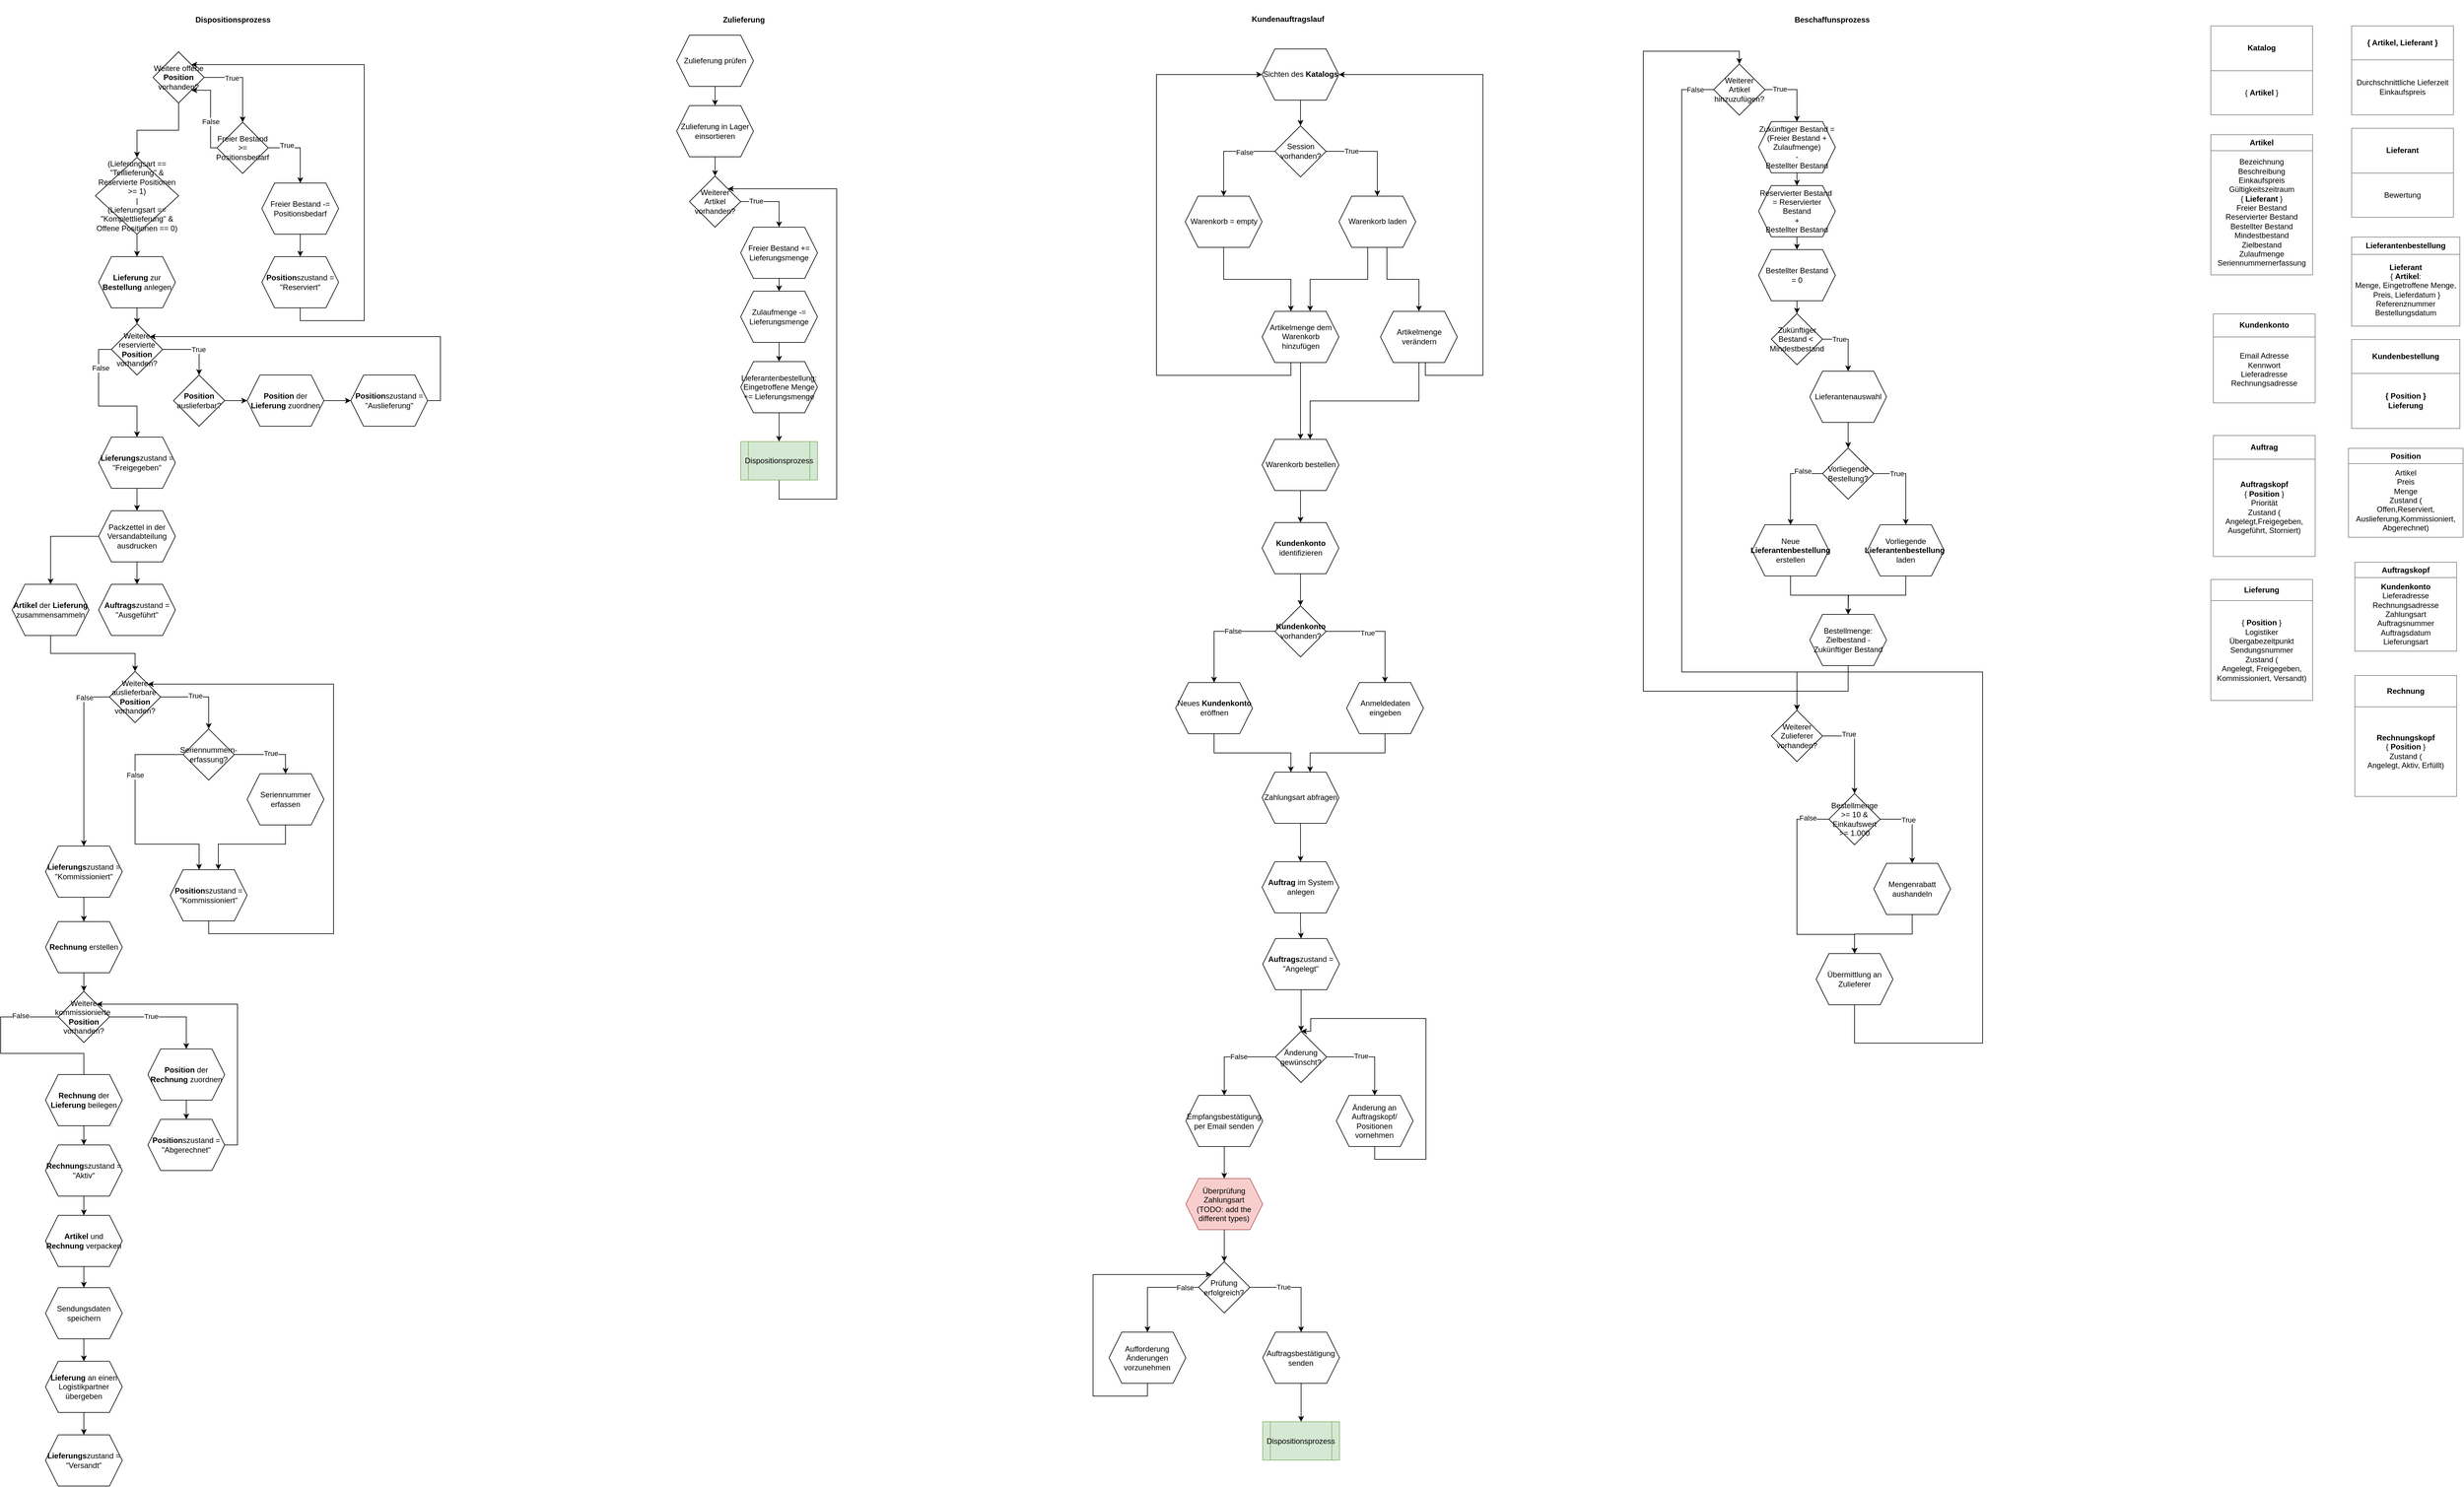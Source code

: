 <mxfile version="15.6.1" type="github">
  <diagram id="C5RBs43oDa-KdzZeNtuy" name="Page-1">
    <mxGraphModel dx="5924" dy="1782" grid="1" gridSize="10" guides="1" tooltips="1" connect="1" arrows="1" fold="1" page="1" pageScale="1" pageWidth="827" pageHeight="1169" math="0" shadow="0">
      <root>
        <mxCell id="WIyWlLk6GJQsqaUBKTNV-0" />
        <mxCell id="WIyWlLk6GJQsqaUBKTNV-1" parent="WIyWlLk6GJQsqaUBKTNV-0" />
        <mxCell id="jJ8yqeobrOEV9Zy7dhJx-0" value="&lt;table border=&quot;1&quot; width=&quot;100%&quot; cellpadding=&quot;4&quot; style=&quot;width: 100% ; height: 100% ; border-collapse: collapse&quot;&gt;&lt;tbody&gt;&lt;tr&gt;&lt;th align=&quot;center&quot;&gt;&lt;b&gt;Artikel&lt;/b&gt;&lt;/th&gt;&lt;/tr&gt;&lt;tr&gt;&lt;td align=&quot;center&quot;&gt;Bezeichnung&lt;br&gt;Beschreibung&lt;br&gt;Einkaufspreis&lt;br&gt;Gültigkeitszeitraum&lt;br&gt;{ &lt;b&gt;Lieferant&lt;/b&gt; }&lt;br&gt;Freier Bestand&lt;br&gt;Reservierter Bestand&lt;br&gt;Bestellter Bestand&lt;br&gt;Mindestbestand&lt;br&gt;Zielbestand&lt;br&gt;Zulaufmenge&lt;br&gt;Seriennummernerfassung&lt;/td&gt;&lt;/tr&gt;&lt;/tbody&gt;&lt;/table&gt;" style="text;html=1;strokeColor=none;fillColor=none;overflow=fill;" parent="WIyWlLk6GJQsqaUBKTNV-1" vertex="1">
          <mxGeometry x="1046" y="210" width="160" height="220" as="geometry" />
        </mxCell>
        <mxCell id="jJ8yqeobrOEV9Zy7dhJx-1" value="&lt;table border=&quot;1&quot; width=&quot;100%&quot; cellpadding=&quot;4&quot; style=&quot;width: 100% ; height: 100% ; border-collapse: collapse&quot;&gt;&lt;tbody&gt;&lt;tr&gt;&lt;th align=&quot;center&quot;&gt;{ Artikel, Lieferant }&lt;/th&gt;&lt;/tr&gt;&lt;tr&gt;&lt;td align=&quot;center&quot;&gt;Durchschnittliche Lieferzeit&lt;br&gt;Einkaufspreis&lt;/td&gt;&lt;/tr&gt;&lt;/tbody&gt;&lt;/table&gt;" style="text;html=1;strokeColor=none;fillColor=none;overflow=fill;" parent="WIyWlLk6GJQsqaUBKTNV-1" vertex="1">
          <mxGeometry x="1266" y="40" width="160" height="140" as="geometry" />
        </mxCell>
        <mxCell id="hWQddbPDoyMkkFQ2waqC-48" style="edgeStyle=orthogonalEdgeStyle;rounded=0;orthogonalLoop=1;jettySize=auto;html=1;exitX=0.5;exitY=1;exitDx=0;exitDy=0;entryX=0.5;entryY=0;entryDx=0;entryDy=0;" parent="WIyWlLk6GJQsqaUBKTNV-1" source="hWQddbPDoyMkkFQ2waqC-3" target="hWQddbPDoyMkkFQ2waqC-4" edge="1">
          <mxGeometry relative="1" as="geometry" />
        </mxCell>
        <mxCell id="hWQddbPDoyMkkFQ2waqC-3" value="Zukünftiger Bestand = (Freier Bestand + Zulaufmenge)&lt;br&gt;- &lt;br&gt;Bestellter Bestand" style="shape=hexagon;perimeter=hexagonPerimeter2;whiteSpace=wrap;html=1;fixedSize=1;" parent="WIyWlLk6GJQsqaUBKTNV-1" vertex="1">
          <mxGeometry x="340" y="190" width="120" height="80" as="geometry" />
        </mxCell>
        <mxCell id="hWQddbPDoyMkkFQ2waqC-7" style="edgeStyle=orthogonalEdgeStyle;rounded=0;orthogonalLoop=1;jettySize=auto;html=1;exitX=0.5;exitY=1;exitDx=0;exitDy=0;entryX=0.5;entryY=0;entryDx=0;entryDy=0;" parent="WIyWlLk6GJQsqaUBKTNV-1" source="hWQddbPDoyMkkFQ2waqC-4" target="hWQddbPDoyMkkFQ2waqC-5" edge="1">
          <mxGeometry relative="1" as="geometry" />
        </mxCell>
        <mxCell id="hWQddbPDoyMkkFQ2waqC-4" value="Reservierter Bestand&amp;nbsp; = Reservierter Bestand&lt;br&gt;+ &lt;br&gt;Bestellter Bestand" style="shape=hexagon;perimeter=hexagonPerimeter2;whiteSpace=wrap;html=1;fixedSize=1;" parent="WIyWlLk6GJQsqaUBKTNV-1" vertex="1">
          <mxGeometry x="340" y="290" width="120" height="80" as="geometry" />
        </mxCell>
        <mxCell id="hWQddbPDoyMkkFQ2waqC-49" style="edgeStyle=orthogonalEdgeStyle;rounded=0;orthogonalLoop=1;jettySize=auto;html=1;exitX=0.5;exitY=1;exitDx=0;exitDy=0;entryX=0.5;entryY=0;entryDx=0;entryDy=0;" parent="WIyWlLk6GJQsqaUBKTNV-1" source="hWQddbPDoyMkkFQ2waqC-5" target="hWQddbPDoyMkkFQ2waqC-8" edge="1">
          <mxGeometry relative="1" as="geometry" />
        </mxCell>
        <mxCell id="hWQddbPDoyMkkFQ2waqC-5" value="Bestellter Bestand&lt;br&gt;= 0" style="shape=hexagon;perimeter=hexagonPerimeter2;whiteSpace=wrap;html=1;fixedSize=1;" parent="WIyWlLk6GJQsqaUBKTNV-1" vertex="1">
          <mxGeometry x="340" y="390" width="120" height="80" as="geometry" />
        </mxCell>
        <mxCell id="hWQddbPDoyMkkFQ2waqC-8" value="Zukünftiger Bestand &amp;lt;&amp;nbsp;&lt;br&gt;Mindestbestand" style="rhombus;whiteSpace=wrap;html=1;" parent="WIyWlLk6GJQsqaUBKTNV-1" vertex="1">
          <mxGeometry x="360" y="490" width="80" height="80" as="geometry" />
        </mxCell>
        <mxCell id="hWQddbPDoyMkkFQ2waqC-44" style="edgeStyle=orthogonalEdgeStyle;rounded=0;orthogonalLoop=1;jettySize=auto;html=1;exitX=0.5;exitY=1;exitDx=0;exitDy=0;entryX=0.5;entryY=0;entryDx=0;entryDy=0;" parent="WIyWlLk6GJQsqaUBKTNV-1" source="hWQddbPDoyMkkFQ2waqC-10" target="hWQddbPDoyMkkFQ2waqC-38" edge="1">
          <mxGeometry relative="1" as="geometry">
            <mxPoint x="140" y="170" as="targetPoint" />
            <Array as="points">
              <mxPoint x="480" y="1080" />
              <mxPoint x="160" y="1080" />
              <mxPoint x="160" y="80" />
              <mxPoint x="310" y="80" />
            </Array>
          </mxGeometry>
        </mxCell>
        <mxCell id="hWQddbPDoyMkkFQ2waqC-10" value="Bestellmenge: Zielbestand - Zukünftiger Bestand" style="shape=hexagon;perimeter=hexagonPerimeter2;whiteSpace=wrap;html=1;fixedSize=1;" parent="WIyWlLk6GJQsqaUBKTNV-1" vertex="1">
          <mxGeometry x="420" y="960" width="120" height="80" as="geometry" />
        </mxCell>
        <mxCell id="hWQddbPDoyMkkFQ2waqC-13" value="&lt;table border=&quot;1&quot; width=&quot;100%&quot; cellpadding=&quot;4&quot; style=&quot;width: 100% ; height: 100% ; border-collapse: collapse&quot;&gt;&lt;tbody&gt;&lt;tr&gt;&lt;th align=&quot;center&quot;&gt;&lt;b&gt;Lieferant&lt;/b&gt;&lt;/th&gt;&lt;/tr&gt;&lt;tr&gt;&lt;td align=&quot;center&quot;&gt;Bewertung&lt;/td&gt;&lt;/tr&gt;&lt;/tbody&gt;&lt;/table&gt;" style="text;html=1;strokeColor=none;fillColor=none;overflow=fill;" parent="WIyWlLk6GJQsqaUBKTNV-1" vertex="1">
          <mxGeometry x="1266" y="200" width="160" height="140" as="geometry" />
        </mxCell>
        <mxCell id="hWQddbPDoyMkkFQ2waqC-17" style="edgeStyle=orthogonalEdgeStyle;rounded=0;orthogonalLoop=1;jettySize=auto;html=1;exitX=1;exitY=0.5;exitDx=0;exitDy=0;entryX=0.5;entryY=0;entryDx=0;entryDy=0;" parent="WIyWlLk6GJQsqaUBKTNV-1" source="hWQddbPDoyMkkFQ2waqC-14" target="hWQddbPDoyMkkFQ2waqC-16" edge="1">
          <mxGeometry relative="1" as="geometry">
            <Array as="points">
              <mxPoint x="580" y="1280" />
            </Array>
          </mxGeometry>
        </mxCell>
        <mxCell id="hWQddbPDoyMkkFQ2waqC-18" value="True" style="edgeLabel;html=1;align=center;verticalAlign=middle;resizable=0;points=[];" parent="hWQddbPDoyMkkFQ2waqC-17" vertex="1" connectable="0">
          <mxGeometry x="-0.267" y="-1" relative="1" as="geometry">
            <mxPoint as="offset" />
          </mxGeometry>
        </mxCell>
        <mxCell id="hWQddbPDoyMkkFQ2waqC-32" style="edgeStyle=orthogonalEdgeStyle;rounded=0;orthogonalLoop=1;jettySize=auto;html=1;exitX=0;exitY=0.5;exitDx=0;exitDy=0;entryX=0.5;entryY=0;entryDx=0;entryDy=0;" parent="WIyWlLk6GJQsqaUBKTNV-1" source="hWQddbPDoyMkkFQ2waqC-14" target="hWQddbPDoyMkkFQ2waqC-30" edge="1">
          <mxGeometry relative="1" as="geometry">
            <Array as="points">
              <mxPoint x="400" y="1280" />
              <mxPoint x="400" y="1460" />
              <mxPoint x="490" y="1460" />
            </Array>
          </mxGeometry>
        </mxCell>
        <mxCell id="hWQddbPDoyMkkFQ2waqC-33" value="False" style="edgeLabel;html=1;align=center;verticalAlign=middle;resizable=0;points=[];" parent="hWQddbPDoyMkkFQ2waqC-32" vertex="1" connectable="0">
          <mxGeometry x="-0.811" y="-2" relative="1" as="geometry">
            <mxPoint as="offset" />
          </mxGeometry>
        </mxCell>
        <mxCell id="hWQddbPDoyMkkFQ2waqC-14" value="Bestellmenge &amp;gt;= 10 &amp;amp;&lt;br&gt;Einkaufswert &amp;gt;= 1.000" style="rhombus;whiteSpace=wrap;html=1;" parent="WIyWlLk6GJQsqaUBKTNV-1" vertex="1">
          <mxGeometry x="450" y="1240" width="80" height="80" as="geometry" />
        </mxCell>
        <mxCell id="hWQddbPDoyMkkFQ2waqC-31" style="edgeStyle=orthogonalEdgeStyle;rounded=0;orthogonalLoop=1;jettySize=auto;html=1;exitX=0.5;exitY=1;exitDx=0;exitDy=0;entryX=0.5;entryY=0;entryDx=0;entryDy=0;" parent="WIyWlLk6GJQsqaUBKTNV-1" source="hWQddbPDoyMkkFQ2waqC-16" target="hWQddbPDoyMkkFQ2waqC-30" edge="1">
          <mxGeometry relative="1" as="geometry" />
        </mxCell>
        <mxCell id="hWQddbPDoyMkkFQ2waqC-16" value="Mengenrabatt aushandeln" style="shape=hexagon;perimeter=hexagonPerimeter2;whiteSpace=wrap;html=1;fixedSize=1;" parent="WIyWlLk6GJQsqaUBKTNV-1" vertex="1">
          <mxGeometry x="520" y="1349" width="120" height="80" as="geometry" />
        </mxCell>
        <mxCell id="hWQddbPDoyMkkFQ2waqC-19" value="&lt;table border=&quot;1&quot; width=&quot;100%&quot; cellpadding=&quot;4&quot; style=&quot;width: 100% ; height: 100% ; border-collapse: collapse&quot;&gt;&lt;tbody&gt;&lt;tr&gt;&lt;th align=&quot;center&quot;&gt;&lt;b&gt;Lieferantenbestellung&lt;/b&gt;&lt;/th&gt;&lt;/tr&gt;&lt;tr&gt;&lt;td align=&quot;center&quot;&gt;&lt;b&gt;Lieferant&lt;/b&gt;&lt;br&gt;{ &lt;b&gt;Artikel&lt;/b&gt;: &lt;br&gt;Menge, Eingetroffene Menge,&lt;br&gt;&amp;nbsp;Preis, Lieferdatum }&lt;br&gt;Referenznummer&lt;br&gt;Bestellungsdatum&lt;/td&gt;&lt;/tr&gt;&lt;/tbody&gt;&lt;/table&gt;" style="text;html=1;strokeColor=none;fillColor=none;overflow=fill;" parent="WIyWlLk6GJQsqaUBKTNV-1" vertex="1">
          <mxGeometry x="1266" y="370" width="170" height="140" as="geometry" />
        </mxCell>
        <mxCell id="hWQddbPDoyMkkFQ2waqC-22" style="edgeStyle=orthogonalEdgeStyle;rounded=0;orthogonalLoop=1;jettySize=auto;html=1;exitX=1;exitY=0.5;exitDx=0;exitDy=0;entryX=0.5;entryY=0;entryDx=0;entryDy=0;" parent="WIyWlLk6GJQsqaUBKTNV-1" source="hWQddbPDoyMkkFQ2waqC-21" target="hWQddbPDoyMkkFQ2waqC-23" edge="1">
          <mxGeometry relative="1" as="geometry">
            <mxPoint x="570" y="810" as="targetPoint" />
          </mxGeometry>
        </mxCell>
        <mxCell id="hWQddbPDoyMkkFQ2waqC-28" value="True" style="edgeLabel;html=1;align=center;verticalAlign=middle;resizable=0;points=[];" parent="hWQddbPDoyMkkFQ2waqC-22" vertex="1" connectable="0">
          <mxGeometry x="-0.446" relative="1" as="geometry">
            <mxPoint as="offset" />
          </mxGeometry>
        </mxCell>
        <mxCell id="hWQddbPDoyMkkFQ2waqC-25" style="edgeStyle=orthogonalEdgeStyle;rounded=0;orthogonalLoop=1;jettySize=auto;html=1;exitX=0;exitY=0.5;exitDx=0;exitDy=0;entryX=0.5;entryY=0;entryDx=0;entryDy=0;" parent="WIyWlLk6GJQsqaUBKTNV-1" source="hWQddbPDoyMkkFQ2waqC-21" target="hWQddbPDoyMkkFQ2waqC-24" edge="1">
          <mxGeometry relative="1" as="geometry" />
        </mxCell>
        <mxCell id="hWQddbPDoyMkkFQ2waqC-29" value="False" style="edgeLabel;html=1;align=center;verticalAlign=middle;resizable=0;points=[];" parent="hWQddbPDoyMkkFQ2waqC-25" vertex="1" connectable="0">
          <mxGeometry x="-0.523" y="-4" relative="1" as="geometry">
            <mxPoint as="offset" />
          </mxGeometry>
        </mxCell>
        <mxCell id="hWQddbPDoyMkkFQ2waqC-21" value="Vorliegende Bestellung?" style="rhombus;whiteSpace=wrap;html=1;" parent="WIyWlLk6GJQsqaUBKTNV-1" vertex="1">
          <mxGeometry x="440" y="700" width="80" height="80" as="geometry" />
        </mxCell>
        <mxCell id="hWQddbPDoyMkkFQ2waqC-27" style="edgeStyle=orthogonalEdgeStyle;rounded=0;orthogonalLoop=1;jettySize=auto;html=1;exitX=0.5;exitY=1;exitDx=0;exitDy=0;" parent="WIyWlLk6GJQsqaUBKTNV-1" source="hWQddbPDoyMkkFQ2waqC-23" edge="1">
          <mxGeometry relative="1" as="geometry">
            <mxPoint x="480" y="960" as="targetPoint" />
          </mxGeometry>
        </mxCell>
        <mxCell id="hWQddbPDoyMkkFQ2waqC-23" value="Vorliegende &lt;b&gt;Lieferantenbestellung&lt;/b&gt;&amp;nbsp;&lt;br&gt;laden" style="shape=hexagon;perimeter=hexagonPerimeter2;whiteSpace=wrap;html=1;fixedSize=1;" parent="WIyWlLk6GJQsqaUBKTNV-1" vertex="1">
          <mxGeometry x="510" y="820" width="120" height="80" as="geometry" />
        </mxCell>
        <mxCell id="hWQddbPDoyMkkFQ2waqC-26" style="edgeStyle=orthogonalEdgeStyle;rounded=0;orthogonalLoop=1;jettySize=auto;html=1;exitX=0.5;exitY=1;exitDx=0;exitDy=0;" parent="WIyWlLk6GJQsqaUBKTNV-1" source="hWQddbPDoyMkkFQ2waqC-24" target="hWQddbPDoyMkkFQ2waqC-10" edge="1">
          <mxGeometry relative="1" as="geometry" />
        </mxCell>
        <mxCell id="hWQddbPDoyMkkFQ2waqC-24" value="Neue &lt;b&gt;Lieferantenbestellung&lt;/b&gt; erstellen" style="shape=hexagon;perimeter=hexagonPerimeter2;whiteSpace=wrap;html=1;fixedSize=1;" parent="WIyWlLk6GJQsqaUBKTNV-1" vertex="1">
          <mxGeometry x="330" y="820" width="120" height="80" as="geometry" />
        </mxCell>
        <mxCell id="hWQddbPDoyMkkFQ2waqC-47" style="edgeStyle=orthogonalEdgeStyle;rounded=0;orthogonalLoop=1;jettySize=auto;html=1;exitX=0.5;exitY=1;exitDx=0;exitDy=0;entryX=0.5;entryY=0;entryDx=0;entryDy=0;" parent="WIyWlLk6GJQsqaUBKTNV-1" source="hWQddbPDoyMkkFQ2waqC-30" target="hWQddbPDoyMkkFQ2waqC-43" edge="1">
          <mxGeometry relative="1" as="geometry">
            <Array as="points">
              <mxPoint x="490" y="1630" />
              <mxPoint x="690" y="1630" />
              <mxPoint x="690" y="1050" />
              <mxPoint x="400" y="1050" />
            </Array>
          </mxGeometry>
        </mxCell>
        <mxCell id="hWQddbPDoyMkkFQ2waqC-30" value="Übermittlung an Zulieferer" style="shape=hexagon;perimeter=hexagonPerimeter2;whiteSpace=wrap;html=1;fixedSize=1;" parent="WIyWlLk6GJQsqaUBKTNV-1" vertex="1">
          <mxGeometry x="430" y="1490" width="120" height="80" as="geometry" />
        </mxCell>
        <mxCell id="hWQddbPDoyMkkFQ2waqC-37" style="edgeStyle=orthogonalEdgeStyle;rounded=0;orthogonalLoop=1;jettySize=auto;html=1;exitX=0.5;exitY=1;exitDx=0;exitDy=0;entryX=0.5;entryY=0;entryDx=0;entryDy=0;" parent="WIyWlLk6GJQsqaUBKTNV-1" source="hWQddbPDoyMkkFQ2waqC-34" target="hWQddbPDoyMkkFQ2waqC-21" edge="1">
          <mxGeometry relative="1" as="geometry" />
        </mxCell>
        <mxCell id="hWQddbPDoyMkkFQ2waqC-34" value="Lieferantenauswahl" style="shape=hexagon;perimeter=hexagonPerimeter2;whiteSpace=wrap;html=1;fixedSize=1;" parent="WIyWlLk6GJQsqaUBKTNV-1" vertex="1">
          <mxGeometry x="420" y="580" width="120" height="80" as="geometry" />
        </mxCell>
        <mxCell id="hWQddbPDoyMkkFQ2waqC-35" value="" style="edgeStyle=orthogonalEdgeStyle;rounded=0;orthogonalLoop=1;jettySize=auto;html=1;entryX=0.5;entryY=0;entryDx=0;entryDy=0;exitX=1;exitY=0.5;exitDx=0;exitDy=0;" parent="WIyWlLk6GJQsqaUBKTNV-1" source="hWQddbPDoyMkkFQ2waqC-8" target="hWQddbPDoyMkkFQ2waqC-34" edge="1">
          <mxGeometry relative="1" as="geometry">
            <mxPoint x="440" y="520" as="sourcePoint" />
            <mxPoint x="480" y="700" as="targetPoint" />
          </mxGeometry>
        </mxCell>
        <mxCell id="hWQddbPDoyMkkFQ2waqC-36" value="True" style="edgeLabel;html=1;align=center;verticalAlign=middle;resizable=0;points=[];" parent="hWQddbPDoyMkkFQ2waqC-35" vertex="1" connectable="0">
          <mxGeometry x="-0.8" relative="1" as="geometry">
            <mxPoint x="17" as="offset" />
          </mxGeometry>
        </mxCell>
        <mxCell id="hWQddbPDoyMkkFQ2waqC-39" style="edgeStyle=orthogonalEdgeStyle;rounded=0;orthogonalLoop=1;jettySize=auto;html=1;exitX=1;exitY=0.5;exitDx=0;exitDy=0;entryX=0.5;entryY=0;entryDx=0;entryDy=0;" parent="WIyWlLk6GJQsqaUBKTNV-1" source="hWQddbPDoyMkkFQ2waqC-38" target="hWQddbPDoyMkkFQ2waqC-3" edge="1">
          <mxGeometry relative="1" as="geometry" />
        </mxCell>
        <mxCell id="hWQddbPDoyMkkFQ2waqC-40" value="True" style="edgeLabel;html=1;align=center;verticalAlign=middle;resizable=0;points=[];" parent="hWQddbPDoyMkkFQ2waqC-39" vertex="1" connectable="0">
          <mxGeometry x="-0.547" y="1" relative="1" as="geometry">
            <mxPoint as="offset" />
          </mxGeometry>
        </mxCell>
        <mxCell id="hWQddbPDoyMkkFQ2waqC-41" style="edgeStyle=orthogonalEdgeStyle;rounded=0;orthogonalLoop=1;jettySize=auto;html=1;exitX=0;exitY=0.5;exitDx=0;exitDy=0;entryX=0.5;entryY=0;entryDx=0;entryDy=0;" parent="WIyWlLk6GJQsqaUBKTNV-1" source="hWQddbPDoyMkkFQ2waqC-38" target="hWQddbPDoyMkkFQ2waqC-43" edge="1">
          <mxGeometry relative="1" as="geometry">
            <Array as="points">
              <mxPoint x="220" y="140" />
              <mxPoint x="220" y="1050" />
              <mxPoint x="400" y="1050" />
            </Array>
          </mxGeometry>
        </mxCell>
        <mxCell id="hWQddbPDoyMkkFQ2waqC-42" value="False" style="edgeLabel;html=1;align=center;verticalAlign=middle;resizable=0;points=[];" parent="hWQddbPDoyMkkFQ2waqC-41" vertex="1" connectable="0">
          <mxGeometry x="-0.951" relative="1" as="geometry">
            <mxPoint as="offset" />
          </mxGeometry>
        </mxCell>
        <mxCell id="hWQddbPDoyMkkFQ2waqC-38" value="Weiterer Artikel hinzuzufügen?" style="rhombus;whiteSpace=wrap;html=1;" parent="WIyWlLk6GJQsqaUBKTNV-1" vertex="1">
          <mxGeometry x="270" y="100" width="80" height="80" as="geometry" />
        </mxCell>
        <mxCell id="hWQddbPDoyMkkFQ2waqC-45" style="edgeStyle=orthogonalEdgeStyle;rounded=0;orthogonalLoop=1;jettySize=auto;html=1;exitX=1;exitY=0.5;exitDx=0;exitDy=0;entryX=0.5;entryY=0;entryDx=0;entryDy=0;" parent="WIyWlLk6GJQsqaUBKTNV-1" source="hWQddbPDoyMkkFQ2waqC-43" target="hWQddbPDoyMkkFQ2waqC-14" edge="1">
          <mxGeometry relative="1" as="geometry" />
        </mxCell>
        <mxCell id="hWQddbPDoyMkkFQ2waqC-46" value="True" style="edgeLabel;html=1;align=center;verticalAlign=middle;resizable=0;points=[];" parent="hWQddbPDoyMkkFQ2waqC-45" vertex="1" connectable="0">
          <mxGeometry x="-0.414" y="3" relative="1" as="geometry">
            <mxPoint as="offset" />
          </mxGeometry>
        </mxCell>
        <mxCell id="hWQddbPDoyMkkFQ2waqC-43" value="Weiterer Zulieferer vorhanden?" style="rhombus;whiteSpace=wrap;html=1;" parent="WIyWlLk6GJQsqaUBKTNV-1" vertex="1">
          <mxGeometry x="360" y="1110" width="80" height="80" as="geometry" />
        </mxCell>
        <mxCell id="hWQddbPDoyMkkFQ2waqC-50" value="&lt;b&gt;Beschaffunsprozess&lt;/b&gt;" style="text;html=1;strokeColor=none;fillColor=none;align=center;verticalAlign=middle;whiteSpace=wrap;rounded=0;" parent="WIyWlLk6GJQsqaUBKTNV-1" vertex="1">
          <mxGeometry x="370" y="1" width="170" height="60" as="geometry" />
        </mxCell>
        <mxCell id="hWQddbPDoyMkkFQ2waqC-52" value="&lt;table border=&quot;1&quot; width=&quot;100%&quot; cellpadding=&quot;4&quot; style=&quot;width: 100% ; height: 100% ; border-collapse: collapse&quot;&gt;&lt;tbody&gt;&lt;tr&gt;&lt;th align=&quot;center&quot;&gt;&lt;b&gt;Kundenkonto&lt;/b&gt;&lt;/th&gt;&lt;/tr&gt;&lt;tr&gt;&lt;td align=&quot;center&quot;&gt;Email Adresse&lt;br&gt;Kennwort&lt;br&gt;Lieferadresse&lt;br&gt;Rechnungsadresse&lt;/td&gt;&lt;/tr&gt;&lt;/tbody&gt;&lt;/table&gt;" style="text;html=1;strokeColor=none;fillColor=none;overflow=fill;" parent="WIyWlLk6GJQsqaUBKTNV-1" vertex="1">
          <mxGeometry x="1050" y="490" width="160" height="140" as="geometry" />
        </mxCell>
        <mxCell id="hWQddbPDoyMkkFQ2waqC-53" value="&lt;table border=&quot;1&quot; width=&quot;100%&quot; cellpadding=&quot;4&quot; style=&quot;width: 100% ; height: 100% ; border-collapse: collapse&quot;&gt;&lt;tbody&gt;&lt;tr&gt;&lt;th align=&quot;center&quot;&gt;&lt;b&gt;Auftrag&lt;/b&gt;&lt;/th&gt;&lt;/tr&gt;&lt;tr&gt;&lt;td align=&quot;center&quot;&gt;&lt;b&gt;Auftragskopf&lt;/b&gt;&lt;br&gt;{ &lt;b&gt;Position&lt;/b&gt; }&lt;br&gt;Priorität&lt;br&gt;Zustand (&lt;br&gt;Angelegt,Freigegeben,&lt;br&gt;Ausgeführt, Storniert)&lt;/td&gt;&lt;/tr&gt;&lt;/tbody&gt;&lt;/table&gt;" style="text;html=1;strokeColor=none;fillColor=none;overflow=fill;" parent="WIyWlLk6GJQsqaUBKTNV-1" vertex="1">
          <mxGeometry x="1050" y="680" width="160" height="190" as="geometry" />
        </mxCell>
        <mxCell id="hWQddbPDoyMkkFQ2waqC-54" value="&lt;table border=&quot;1&quot; width=&quot;100%&quot; cellpadding=&quot;4&quot; style=&quot;width: 100% ; height: 100% ; border-collapse: collapse&quot;&gt;&lt;tbody&gt;&lt;tr&gt;&lt;th align=&quot;center&quot;&gt;&lt;b&gt;Position&lt;/b&gt;&lt;/th&gt;&lt;/tr&gt;&lt;tr&gt;&lt;td align=&quot;center&quot;&gt;Artikel&lt;br&gt;Preis&lt;br&gt;Menge&lt;br&gt;Zustand (&lt;br&gt;Offen,Reserviert,&lt;br&gt;Auslieferung,Kommissioniert,&lt;br&gt;Abgerechnet)&lt;/td&gt;&lt;/tr&gt;&lt;/tbody&gt;&lt;/table&gt;" style="text;html=1;strokeColor=none;fillColor=none;overflow=fill;" parent="WIyWlLk6GJQsqaUBKTNV-1" vertex="1">
          <mxGeometry x="1261" y="700" width="180" height="140" as="geometry" />
        </mxCell>
        <mxCell id="hWQddbPDoyMkkFQ2waqC-55" value="&lt;b&gt;Kundenauftragslauf&lt;/b&gt;" style="text;html=1;strokeColor=none;fillColor=none;align=center;verticalAlign=middle;whiteSpace=wrap;rounded=0;" parent="WIyWlLk6GJQsqaUBKTNV-1" vertex="1">
          <mxGeometry x="-480" width="170" height="60" as="geometry" />
        </mxCell>
        <mxCell id="hWQddbPDoyMkkFQ2waqC-67" value="" style="edgeStyle=orthogonalEdgeStyle;rounded=0;orthogonalLoop=1;jettySize=auto;html=1;" parent="WIyWlLk6GJQsqaUBKTNV-1" source="hWQddbPDoyMkkFQ2waqC-56" target="hWQddbPDoyMkkFQ2waqC-64" edge="1">
          <mxGeometry relative="1" as="geometry" />
        </mxCell>
        <mxCell id="hWQddbPDoyMkkFQ2waqC-56" value="Sichten des &lt;b&gt;Katalogs&lt;/b&gt;" style="shape=hexagon;perimeter=hexagonPerimeter2;whiteSpace=wrap;html=1;fixedSize=1;" parent="WIyWlLk6GJQsqaUBKTNV-1" vertex="1">
          <mxGeometry x="-435.5" y="76.49" width="120" height="80" as="geometry" />
        </mxCell>
        <mxCell id="hWQddbPDoyMkkFQ2waqC-57" value="&lt;table border=&quot;1&quot; width=&quot;100%&quot; cellpadding=&quot;4&quot; style=&quot;width: 100% ; height: 100% ; border-collapse: collapse&quot;&gt;&lt;tbody&gt;&lt;tr&gt;&lt;th align=&quot;center&quot;&gt;&lt;b&gt;Katalog&lt;/b&gt;&lt;/th&gt;&lt;/tr&gt;&lt;tr&gt;&lt;td align=&quot;center&quot;&gt;{ &lt;b&gt;Artikel &lt;/b&gt;}&lt;/td&gt;&lt;/tr&gt;&lt;/tbody&gt;&lt;/table&gt;" style="text;html=1;strokeColor=none;fillColor=none;overflow=fill;" parent="WIyWlLk6GJQsqaUBKTNV-1" vertex="1">
          <mxGeometry x="1046" y="40" width="160" height="140" as="geometry" />
        </mxCell>
        <mxCell id="hWQddbPDoyMkkFQ2waqC-72" style="edgeStyle=orthogonalEdgeStyle;rounded=0;orthogonalLoop=1;jettySize=auto;html=1;exitX=0.5;exitY=1;exitDx=0;exitDy=0;entryX=0.375;entryY=0;entryDx=0;entryDy=0;" parent="WIyWlLk6GJQsqaUBKTNV-1" source="hWQddbPDoyMkkFQ2waqC-58" target="hWQddbPDoyMkkFQ2waqC-62" edge="1">
          <mxGeometry relative="1" as="geometry" />
        </mxCell>
        <mxCell id="hWQddbPDoyMkkFQ2waqC-58" value="Warenkorb = empty" style="shape=hexagon;perimeter=hexagonPerimeter2;whiteSpace=wrap;html=1;fixedSize=1;" parent="WIyWlLk6GJQsqaUBKTNV-1" vertex="1">
          <mxGeometry x="-555.5" y="306.49" width="120" height="80" as="geometry" />
        </mxCell>
        <mxCell id="hWQddbPDoyMkkFQ2waqC-77" style="edgeStyle=orthogonalEdgeStyle;rounded=0;orthogonalLoop=1;jettySize=auto;html=1;exitX=0.5;exitY=1;exitDx=0;exitDy=0;entryX=0;entryY=0.5;entryDx=0;entryDy=0;" parent="WIyWlLk6GJQsqaUBKTNV-1" source="hWQddbPDoyMkkFQ2waqC-62" target="hWQddbPDoyMkkFQ2waqC-56" edge="1">
          <mxGeometry relative="1" as="geometry">
            <Array as="points">
              <mxPoint x="-390.5" y="566.49" />
              <mxPoint x="-390.5" y="586.49" />
              <mxPoint x="-600.5" y="586.49" />
              <mxPoint x="-600.5" y="116.49" />
            </Array>
          </mxGeometry>
        </mxCell>
        <mxCell id="hWQddbPDoyMkkFQ2waqC-79" style="edgeStyle=orthogonalEdgeStyle;rounded=0;orthogonalLoop=1;jettySize=auto;html=1;exitX=0.5;exitY=1;exitDx=0;exitDy=0;entryX=0.5;entryY=0;entryDx=0;entryDy=0;" parent="WIyWlLk6GJQsqaUBKTNV-1" source="hWQddbPDoyMkkFQ2waqC-62" target="hWQddbPDoyMkkFQ2waqC-78" edge="1">
          <mxGeometry relative="1" as="geometry" />
        </mxCell>
        <mxCell id="hWQddbPDoyMkkFQ2waqC-62" value="Artikelmenge dem Warenkorb hinzufügen" style="shape=hexagon;perimeter=hexagonPerimeter2;whiteSpace=wrap;html=1;fixedSize=1;" parent="WIyWlLk6GJQsqaUBKTNV-1" vertex="1">
          <mxGeometry x="-435.5" y="486.49" width="120" height="80" as="geometry" />
        </mxCell>
        <mxCell id="hWQddbPDoyMkkFQ2waqC-68" style="edgeStyle=orthogonalEdgeStyle;rounded=0;orthogonalLoop=1;jettySize=auto;html=1;exitX=0;exitY=0.5;exitDx=0;exitDy=0;entryX=0.5;entryY=0;entryDx=0;entryDy=0;" parent="WIyWlLk6GJQsqaUBKTNV-1" source="hWQddbPDoyMkkFQ2waqC-64" target="hWQddbPDoyMkkFQ2waqC-58" edge="1">
          <mxGeometry relative="1" as="geometry" />
        </mxCell>
        <mxCell id="hWQddbPDoyMkkFQ2waqC-71" value="False" style="edgeLabel;html=1;align=center;verticalAlign=middle;resizable=0;points=[];" parent="hWQddbPDoyMkkFQ2waqC-68" vertex="1" connectable="0">
          <mxGeometry x="-0.36" y="1" relative="1" as="geometry">
            <mxPoint as="offset" />
          </mxGeometry>
        </mxCell>
        <mxCell id="hWQddbPDoyMkkFQ2waqC-69" style="edgeStyle=orthogonalEdgeStyle;rounded=0;orthogonalLoop=1;jettySize=auto;html=1;exitX=1;exitY=0.5;exitDx=0;exitDy=0;entryX=0.5;entryY=0;entryDx=0;entryDy=0;" parent="WIyWlLk6GJQsqaUBKTNV-1" source="hWQddbPDoyMkkFQ2waqC-64" target="hWQddbPDoyMkkFQ2waqC-66" edge="1">
          <mxGeometry relative="1" as="geometry" />
        </mxCell>
        <mxCell id="hWQddbPDoyMkkFQ2waqC-70" value="True" style="edgeLabel;html=1;align=center;verticalAlign=middle;resizable=0;points=[];" parent="hWQddbPDoyMkkFQ2waqC-69" vertex="1" connectable="0">
          <mxGeometry x="-0.48" y="1" relative="1" as="geometry">
            <mxPoint as="offset" />
          </mxGeometry>
        </mxCell>
        <mxCell id="hWQddbPDoyMkkFQ2waqC-64" value="Session vorhanden?" style="rhombus;whiteSpace=wrap;html=1;" parent="WIyWlLk6GJQsqaUBKTNV-1" vertex="1">
          <mxGeometry x="-415.5" y="196.49" width="80" height="80" as="geometry" />
        </mxCell>
        <mxCell id="hWQddbPDoyMkkFQ2waqC-73" style="edgeStyle=orthogonalEdgeStyle;rounded=0;orthogonalLoop=1;jettySize=auto;html=1;exitX=0.375;exitY=1;exitDx=0;exitDy=0;entryX=0.625;entryY=0;entryDx=0;entryDy=0;" parent="WIyWlLk6GJQsqaUBKTNV-1" source="hWQddbPDoyMkkFQ2waqC-66" target="hWQddbPDoyMkkFQ2waqC-62" edge="1">
          <mxGeometry relative="1" as="geometry" />
        </mxCell>
        <mxCell id="hWQddbPDoyMkkFQ2waqC-75" style="edgeStyle=orthogonalEdgeStyle;rounded=0;orthogonalLoop=1;jettySize=auto;html=1;exitX=0.625;exitY=1;exitDx=0;exitDy=0;entryX=0.5;entryY=0;entryDx=0;entryDy=0;" parent="WIyWlLk6GJQsqaUBKTNV-1" source="hWQddbPDoyMkkFQ2waqC-66" target="hWQddbPDoyMkkFQ2waqC-74" edge="1">
          <mxGeometry relative="1" as="geometry" />
        </mxCell>
        <mxCell id="hWQddbPDoyMkkFQ2waqC-66" value="Warenkorb laden" style="shape=hexagon;perimeter=hexagonPerimeter2;whiteSpace=wrap;html=1;fixedSize=1;" parent="WIyWlLk6GJQsqaUBKTNV-1" vertex="1">
          <mxGeometry x="-315.5" y="306.49" width="120" height="80" as="geometry" />
        </mxCell>
        <mxCell id="hWQddbPDoyMkkFQ2waqC-76" style="edgeStyle=orthogonalEdgeStyle;rounded=0;orthogonalLoop=1;jettySize=auto;html=1;exitX=0.5;exitY=1;exitDx=0;exitDy=0;entryX=1;entryY=0.5;entryDx=0;entryDy=0;" parent="WIyWlLk6GJQsqaUBKTNV-1" source="hWQddbPDoyMkkFQ2waqC-74" target="hWQddbPDoyMkkFQ2waqC-56" edge="1">
          <mxGeometry relative="1" as="geometry">
            <Array as="points">
              <mxPoint x="-180.5" y="566.49" />
              <mxPoint x="-180.5" y="586.49" />
              <mxPoint x="-90.5" y="586.49" />
              <mxPoint x="-90.5" y="116.49" />
            </Array>
          </mxGeometry>
        </mxCell>
        <mxCell id="hWQddbPDoyMkkFQ2waqC-80" style="edgeStyle=orthogonalEdgeStyle;rounded=0;orthogonalLoop=1;jettySize=auto;html=1;exitX=0.5;exitY=1;exitDx=0;exitDy=0;entryX=0.625;entryY=0;entryDx=0;entryDy=0;" parent="WIyWlLk6GJQsqaUBKTNV-1" source="hWQddbPDoyMkkFQ2waqC-74" target="hWQddbPDoyMkkFQ2waqC-78" edge="1">
          <mxGeometry relative="1" as="geometry" />
        </mxCell>
        <mxCell id="hWQddbPDoyMkkFQ2waqC-74" value="Artikelmenge verändern" style="shape=hexagon;perimeter=hexagonPerimeter2;whiteSpace=wrap;html=1;fixedSize=1;" parent="WIyWlLk6GJQsqaUBKTNV-1" vertex="1">
          <mxGeometry x="-250.5" y="486.49" width="120" height="80" as="geometry" />
        </mxCell>
        <mxCell id="hWQddbPDoyMkkFQ2waqC-82" style="edgeStyle=orthogonalEdgeStyle;rounded=0;orthogonalLoop=1;jettySize=auto;html=1;exitX=0.5;exitY=1;exitDx=0;exitDy=0;entryX=0.5;entryY=0;entryDx=0;entryDy=0;" parent="WIyWlLk6GJQsqaUBKTNV-1" source="hWQddbPDoyMkkFQ2waqC-78" target="hWQddbPDoyMkkFQ2waqC-81" edge="1">
          <mxGeometry relative="1" as="geometry" />
        </mxCell>
        <mxCell id="hWQddbPDoyMkkFQ2waqC-78" value="Warenkorb bestellen" style="shape=hexagon;perimeter=hexagonPerimeter2;whiteSpace=wrap;html=1;fixedSize=1;" parent="WIyWlLk6GJQsqaUBKTNV-1" vertex="1">
          <mxGeometry x="-435.5" y="686.49" width="120" height="80" as="geometry" />
        </mxCell>
        <mxCell id="hWQddbPDoyMkkFQ2waqC-84" style="edgeStyle=orthogonalEdgeStyle;rounded=0;orthogonalLoop=1;jettySize=auto;html=1;exitX=0.5;exitY=1;exitDx=0;exitDy=0;entryX=0.5;entryY=0;entryDx=0;entryDy=0;" parent="WIyWlLk6GJQsqaUBKTNV-1" source="hWQddbPDoyMkkFQ2waqC-81" target="hWQddbPDoyMkkFQ2waqC-83" edge="1">
          <mxGeometry relative="1" as="geometry" />
        </mxCell>
        <mxCell id="hWQddbPDoyMkkFQ2waqC-81" value="&lt;b&gt;Kundenkonto&lt;/b&gt; identifizieren" style="shape=hexagon;perimeter=hexagonPerimeter2;whiteSpace=wrap;html=1;fixedSize=1;" parent="WIyWlLk6GJQsqaUBKTNV-1" vertex="1">
          <mxGeometry x="-435.5" y="816.49" width="120" height="80" as="geometry" />
        </mxCell>
        <mxCell id="hWQddbPDoyMkkFQ2waqC-87" style="edgeStyle=orthogonalEdgeStyle;rounded=0;orthogonalLoop=1;jettySize=auto;html=1;exitX=0;exitY=0.5;exitDx=0;exitDy=0;entryX=0.5;entryY=0;entryDx=0;entryDy=0;" parent="WIyWlLk6GJQsqaUBKTNV-1" source="hWQddbPDoyMkkFQ2waqC-83" target="hWQddbPDoyMkkFQ2waqC-86" edge="1">
          <mxGeometry relative="1" as="geometry" />
        </mxCell>
        <mxCell id="hWQddbPDoyMkkFQ2waqC-90" value="False" style="edgeLabel;html=1;align=center;verticalAlign=middle;resizable=0;points=[];" parent="hWQddbPDoyMkkFQ2waqC-87" vertex="1" connectable="0">
          <mxGeometry x="-0.246" y="-1" relative="1" as="geometry">
            <mxPoint as="offset" />
          </mxGeometry>
        </mxCell>
        <mxCell id="hWQddbPDoyMkkFQ2waqC-88" style="edgeStyle=orthogonalEdgeStyle;rounded=0;orthogonalLoop=1;jettySize=auto;html=1;exitX=1;exitY=0.5;exitDx=0;exitDy=0;entryX=0.5;entryY=0;entryDx=0;entryDy=0;" parent="WIyWlLk6GJQsqaUBKTNV-1" source="hWQddbPDoyMkkFQ2waqC-83" target="hWQddbPDoyMkkFQ2waqC-85" edge="1">
          <mxGeometry relative="1" as="geometry" />
        </mxCell>
        <mxCell id="hWQddbPDoyMkkFQ2waqC-89" value="True" style="edgeLabel;html=1;align=center;verticalAlign=middle;resizable=0;points=[];" parent="hWQddbPDoyMkkFQ2waqC-88" vertex="1" connectable="0">
          <mxGeometry x="-0.256" y="-2" relative="1" as="geometry">
            <mxPoint as="offset" />
          </mxGeometry>
        </mxCell>
        <mxCell id="hWQddbPDoyMkkFQ2waqC-83" value="&lt;b&gt;Kundenkonto&lt;/b&gt; vorhanden?" style="rhombus;whiteSpace=wrap;html=1;" parent="WIyWlLk6GJQsqaUBKTNV-1" vertex="1">
          <mxGeometry x="-415.5" y="946.49" width="80" height="80" as="geometry" />
        </mxCell>
        <mxCell id="hWQddbPDoyMkkFQ2waqC-103" style="edgeStyle=orthogonalEdgeStyle;rounded=0;orthogonalLoop=1;jettySize=auto;html=1;exitX=0.5;exitY=1;exitDx=0;exitDy=0;entryX=0.625;entryY=0;entryDx=0;entryDy=0;" parent="WIyWlLk6GJQsqaUBKTNV-1" source="hWQddbPDoyMkkFQ2waqC-85" target="hWQddbPDoyMkkFQ2waqC-101" edge="1">
          <mxGeometry relative="1" as="geometry" />
        </mxCell>
        <mxCell id="hWQddbPDoyMkkFQ2waqC-85" value="Anmeldedaten eingeben" style="shape=hexagon;perimeter=hexagonPerimeter2;whiteSpace=wrap;html=1;fixedSize=1;" parent="WIyWlLk6GJQsqaUBKTNV-1" vertex="1">
          <mxGeometry x="-303.5" y="1066.49" width="120" height="80" as="geometry" />
        </mxCell>
        <mxCell id="hWQddbPDoyMkkFQ2waqC-102" style="edgeStyle=orthogonalEdgeStyle;rounded=0;orthogonalLoop=1;jettySize=auto;html=1;exitX=0.5;exitY=1;exitDx=0;exitDy=0;entryX=0.375;entryY=0;entryDx=0;entryDy=0;" parent="WIyWlLk6GJQsqaUBKTNV-1" source="hWQddbPDoyMkkFQ2waqC-86" target="hWQddbPDoyMkkFQ2waqC-101" edge="1">
          <mxGeometry relative="1" as="geometry" />
        </mxCell>
        <mxCell id="hWQddbPDoyMkkFQ2waqC-86" value="Neues &lt;b&gt;Kundenkonto&lt;/b&gt; eröffnen" style="shape=hexagon;perimeter=hexagonPerimeter2;whiteSpace=wrap;html=1;fixedSize=1;" parent="WIyWlLk6GJQsqaUBKTNV-1" vertex="1">
          <mxGeometry x="-570.5" y="1066.49" width="120" height="80" as="geometry" />
        </mxCell>
        <mxCell id="hWQddbPDoyMkkFQ2waqC-105" style="edgeStyle=orthogonalEdgeStyle;rounded=0;orthogonalLoop=1;jettySize=auto;html=1;exitX=0.5;exitY=1;exitDx=0;exitDy=0;entryX=0.5;entryY=0;entryDx=0;entryDy=0;" parent="WIyWlLk6GJQsqaUBKTNV-1" source="hWQddbPDoyMkkFQ2waqC-101" target="hWQddbPDoyMkkFQ2waqC-104" edge="1">
          <mxGeometry relative="1" as="geometry" />
        </mxCell>
        <mxCell id="hWQddbPDoyMkkFQ2waqC-101" value="Zahlungsart abfragen" style="shape=hexagon;perimeter=hexagonPerimeter2;whiteSpace=wrap;html=1;fixedSize=1;" parent="WIyWlLk6GJQsqaUBKTNV-1" vertex="1">
          <mxGeometry x="-435.5" y="1206.49" width="120" height="80" as="geometry" />
        </mxCell>
        <mxCell id="_WdODKMHVSjagaM53qr6-1" value="" style="edgeStyle=orthogonalEdgeStyle;rounded=0;orthogonalLoop=1;jettySize=auto;html=1;" edge="1" parent="WIyWlLk6GJQsqaUBKTNV-1" source="hWQddbPDoyMkkFQ2waqC-104" target="_WdODKMHVSjagaM53qr6-0">
          <mxGeometry relative="1" as="geometry" />
        </mxCell>
        <mxCell id="hWQddbPDoyMkkFQ2waqC-104" value="&lt;b&gt;Auftrag&lt;/b&gt;&amp;nbsp;im System anlegen" style="shape=hexagon;perimeter=hexagonPerimeter2;whiteSpace=wrap;html=1;fixedSize=1;" parent="WIyWlLk6GJQsqaUBKTNV-1" vertex="1">
          <mxGeometry x="-435.5" y="1346.49" width="120" height="80" as="geometry" />
        </mxCell>
        <mxCell id="hWQddbPDoyMkkFQ2waqC-107" value="&lt;table border=&quot;1&quot; width=&quot;100%&quot; cellpadding=&quot;4&quot; style=&quot;width: 100% ; height: 100% ; border-collapse: collapse&quot;&gt;&lt;tbody&gt;&lt;tr&gt;&lt;th align=&quot;center&quot;&gt;&lt;b&gt;Auftragskopf&lt;/b&gt;&lt;/th&gt;&lt;/tr&gt;&lt;tr&gt;&lt;td align=&quot;center&quot;&gt;&lt;b&gt;Kundenkonto&lt;/b&gt;&lt;br&gt;Lieferadresse&lt;br&gt;Rechnungsadresse&lt;br&gt;Zahlungsart&lt;br&gt;Auftragsnummer&lt;br&gt;Auftragsdatum&lt;br&gt;Lieferungsart&lt;br&gt;&lt;/td&gt;&lt;/tr&gt;&lt;/tbody&gt;&lt;/table&gt;" style="text;html=1;strokeColor=none;fillColor=none;overflow=fill;" parent="WIyWlLk6GJQsqaUBKTNV-1" vertex="1">
          <mxGeometry x="1271" y="878" width="160" height="140" as="geometry" />
        </mxCell>
        <mxCell id="hWQddbPDoyMkkFQ2waqC-114" style="edgeStyle=orthogonalEdgeStyle;rounded=0;orthogonalLoop=1;jettySize=auto;html=1;exitX=1;exitY=0.5;exitDx=0;exitDy=0;" parent="WIyWlLk6GJQsqaUBKTNV-1" source="hWQddbPDoyMkkFQ2waqC-108" target="hWQddbPDoyMkkFQ2waqC-112" edge="1">
          <mxGeometry relative="1" as="geometry" />
        </mxCell>
        <mxCell id="hWQddbPDoyMkkFQ2waqC-115" value="True" style="edgeLabel;html=1;align=center;verticalAlign=middle;resizable=0;points=[];" parent="hWQddbPDoyMkkFQ2waqC-114" vertex="1" connectable="0">
          <mxGeometry x="-0.215" y="2" relative="1" as="geometry">
            <mxPoint as="offset" />
          </mxGeometry>
        </mxCell>
        <mxCell id="hWQddbPDoyMkkFQ2waqC-117" style="edgeStyle=orthogonalEdgeStyle;rounded=0;orthogonalLoop=1;jettySize=auto;html=1;exitX=0;exitY=0.5;exitDx=0;exitDy=0;" parent="WIyWlLk6GJQsqaUBKTNV-1" source="hWQddbPDoyMkkFQ2waqC-108" target="hWQddbPDoyMkkFQ2waqC-116" edge="1">
          <mxGeometry relative="1" as="geometry" />
        </mxCell>
        <mxCell id="hWQddbPDoyMkkFQ2waqC-118" value="False" style="edgeLabel;html=1;align=center;verticalAlign=middle;resizable=0;points=[];" parent="hWQddbPDoyMkkFQ2waqC-117" vertex="1" connectable="0">
          <mxGeometry x="-0.171" y="-1" relative="1" as="geometry">
            <mxPoint as="offset" />
          </mxGeometry>
        </mxCell>
        <mxCell id="hWQddbPDoyMkkFQ2waqC-108" value="Änderung gewünscht?" style="rhombus;whiteSpace=wrap;html=1;" parent="WIyWlLk6GJQsqaUBKTNV-1" vertex="1">
          <mxGeometry x="-414.56" y="1611.5" width="80" height="80" as="geometry" />
        </mxCell>
        <mxCell id="hWQddbPDoyMkkFQ2waqC-113" style="edgeStyle=orthogonalEdgeStyle;rounded=0;orthogonalLoop=1;jettySize=auto;html=1;exitX=0.5;exitY=1;exitDx=0;exitDy=0;entryX=0.5;entryY=0;entryDx=0;entryDy=0;" parent="WIyWlLk6GJQsqaUBKTNV-1" source="hWQddbPDoyMkkFQ2waqC-112" target="hWQddbPDoyMkkFQ2waqC-108" edge="1">
          <mxGeometry relative="1" as="geometry">
            <Array as="points">
              <mxPoint x="-259.56" y="1811.5" />
              <mxPoint x="-179.56" y="1811.5" />
              <mxPoint x="-179.56" y="1591.5" />
              <mxPoint x="-359.56" y="1591.5" />
              <mxPoint x="-359.56" y="1611.5" />
            </Array>
          </mxGeometry>
        </mxCell>
        <mxCell id="hWQddbPDoyMkkFQ2waqC-112" value="Änderung an Auftragskopf/ Positionen vornehmen" style="shape=hexagon;perimeter=hexagonPerimeter2;whiteSpace=wrap;html=1;fixedSize=1;" parent="WIyWlLk6GJQsqaUBKTNV-1" vertex="1">
          <mxGeometry x="-319.56" y="1711.5" width="120" height="80" as="geometry" />
        </mxCell>
        <mxCell id="hWQddbPDoyMkkFQ2waqC-120" style="edgeStyle=orthogonalEdgeStyle;rounded=0;orthogonalLoop=1;jettySize=auto;html=1;exitX=0.5;exitY=1;exitDx=0;exitDy=0;entryX=0.5;entryY=0;entryDx=0;entryDy=0;" parent="WIyWlLk6GJQsqaUBKTNV-1" source="hWQddbPDoyMkkFQ2waqC-116" target="hWQddbPDoyMkkFQ2waqC-119" edge="1">
          <mxGeometry relative="1" as="geometry" />
        </mxCell>
        <mxCell id="hWQddbPDoyMkkFQ2waqC-116" value="Empfangsbestätigung per Email senden" style="shape=hexagon;perimeter=hexagonPerimeter2;whiteSpace=wrap;html=1;fixedSize=1;" parent="WIyWlLk6GJQsqaUBKTNV-1" vertex="1">
          <mxGeometry x="-554.56" y="1711.5" width="120" height="80" as="geometry" />
        </mxCell>
        <mxCell id="hWQddbPDoyMkkFQ2waqC-122" value="" style="edgeStyle=orthogonalEdgeStyle;rounded=0;orthogonalLoop=1;jettySize=auto;html=1;" parent="WIyWlLk6GJQsqaUBKTNV-1" source="hWQddbPDoyMkkFQ2waqC-119" target="hWQddbPDoyMkkFQ2waqC-121" edge="1">
          <mxGeometry relative="1" as="geometry" />
        </mxCell>
        <mxCell id="hWQddbPDoyMkkFQ2waqC-119" value="Überprüfung Zahlungsart&lt;br&gt;(TODO: add the different types)" style="shape=hexagon;perimeter=hexagonPerimeter2;whiteSpace=wrap;html=1;fixedSize=1;fillColor=#f8cecc;strokeColor=#b85450;" parent="WIyWlLk6GJQsqaUBKTNV-1" vertex="1">
          <mxGeometry x="-554.56" y="1841.5" width="120" height="80" as="geometry" />
        </mxCell>
        <mxCell id="hWQddbPDoyMkkFQ2waqC-125" style="edgeStyle=orthogonalEdgeStyle;rounded=0;orthogonalLoop=1;jettySize=auto;html=1;exitX=0;exitY=0.5;exitDx=0;exitDy=0;entryX=0.5;entryY=0;entryDx=0;entryDy=0;" parent="WIyWlLk6GJQsqaUBKTNV-1" source="hWQddbPDoyMkkFQ2waqC-121" target="hWQddbPDoyMkkFQ2waqC-124" edge="1">
          <mxGeometry relative="1" as="geometry" />
        </mxCell>
        <mxCell id="hWQddbPDoyMkkFQ2waqC-126" value="False" style="edgeLabel;html=1;align=center;verticalAlign=middle;resizable=0;points=[];" parent="hWQddbPDoyMkkFQ2waqC-125" vertex="1" connectable="0">
          <mxGeometry x="-0.707" relative="1" as="geometry">
            <mxPoint as="offset" />
          </mxGeometry>
        </mxCell>
        <mxCell id="hWQddbPDoyMkkFQ2waqC-127" style="edgeStyle=orthogonalEdgeStyle;rounded=0;orthogonalLoop=1;jettySize=auto;html=1;exitX=1;exitY=0.5;exitDx=0;exitDy=0;entryX=0.5;entryY=0;entryDx=0;entryDy=0;" parent="WIyWlLk6GJQsqaUBKTNV-1" source="hWQddbPDoyMkkFQ2waqC-121" target="hWQddbPDoyMkkFQ2waqC-123" edge="1">
          <mxGeometry relative="1" as="geometry" />
        </mxCell>
        <mxCell id="hWQddbPDoyMkkFQ2waqC-128" value="True" style="edgeLabel;html=1;align=center;verticalAlign=middle;resizable=0;points=[];" parent="hWQddbPDoyMkkFQ2waqC-127" vertex="1" connectable="0">
          <mxGeometry x="-0.307" y="1" relative="1" as="geometry">
            <mxPoint as="offset" />
          </mxGeometry>
        </mxCell>
        <mxCell id="hWQddbPDoyMkkFQ2waqC-121" value="Prüfung erfolgreich?" style="rhombus;whiteSpace=wrap;html=1;" parent="WIyWlLk6GJQsqaUBKTNV-1" vertex="1">
          <mxGeometry x="-534.56" y="1971.5" width="80" height="80" as="geometry" />
        </mxCell>
        <mxCell id="hWQddbPDoyMkkFQ2waqC-150" style="edgeStyle=orthogonalEdgeStyle;rounded=0;orthogonalLoop=1;jettySize=auto;html=1;exitX=0.5;exitY=1;exitDx=0;exitDy=0;entryX=0.5;entryY=0;entryDx=0;entryDy=0;" parent="WIyWlLk6GJQsqaUBKTNV-1" source="hWQddbPDoyMkkFQ2waqC-123" target="hWQddbPDoyMkkFQ2waqC-149" edge="1">
          <mxGeometry relative="1" as="geometry" />
        </mxCell>
        <mxCell id="hWQddbPDoyMkkFQ2waqC-123" value="Auftragsbestätigung senden" style="shape=hexagon;perimeter=hexagonPerimeter2;whiteSpace=wrap;html=1;fixedSize=1;" parent="WIyWlLk6GJQsqaUBKTNV-1" vertex="1">
          <mxGeometry x="-434.56" y="2081.5" width="120" height="80" as="geometry" />
        </mxCell>
        <mxCell id="hWQddbPDoyMkkFQ2waqC-129" style="edgeStyle=orthogonalEdgeStyle;rounded=0;orthogonalLoop=1;jettySize=auto;html=1;exitX=0.5;exitY=1;exitDx=0;exitDy=0;entryX=0;entryY=0;entryDx=0;entryDy=0;" parent="WIyWlLk6GJQsqaUBKTNV-1" source="hWQddbPDoyMkkFQ2waqC-124" target="hWQddbPDoyMkkFQ2waqC-121" edge="1">
          <mxGeometry relative="1" as="geometry">
            <Array as="points">
              <mxPoint x="-614.56" y="2181.5" />
              <mxPoint x="-699.56" y="2181.5" />
              <mxPoint x="-699.56" y="1991.5" />
            </Array>
          </mxGeometry>
        </mxCell>
        <mxCell id="hWQddbPDoyMkkFQ2waqC-124" value="Aufforderung Änderungen vorzunehmen" style="shape=hexagon;perimeter=hexagonPerimeter2;whiteSpace=wrap;html=1;fixedSize=1;" parent="WIyWlLk6GJQsqaUBKTNV-1" vertex="1">
          <mxGeometry x="-674.56" y="2081.5" width="120" height="80" as="geometry" />
        </mxCell>
        <mxCell id="hWQddbPDoyMkkFQ2waqC-135" value="&lt;b&gt;Zulieferung&lt;/b&gt;" style="text;html=1;strokeColor=none;fillColor=none;align=center;verticalAlign=middle;whiteSpace=wrap;rounded=0;" parent="WIyWlLk6GJQsqaUBKTNV-1" vertex="1">
          <mxGeometry x="-1330" y="1" width="170" height="60" as="geometry" />
        </mxCell>
        <mxCell id="hWQddbPDoyMkkFQ2waqC-136" value="" style="edgeStyle=orthogonalEdgeStyle;rounded=0;orthogonalLoop=1;jettySize=auto;html=1;" parent="WIyWlLk6GJQsqaUBKTNV-1" source="hWQddbPDoyMkkFQ2waqC-137" target="hWQddbPDoyMkkFQ2waqC-139" edge="1">
          <mxGeometry relative="1" as="geometry" />
        </mxCell>
        <mxCell id="hWQddbPDoyMkkFQ2waqC-137" value="Zulieferung prüfen" style="shape=hexagon;perimeter=hexagonPerimeter2;whiteSpace=wrap;html=1;fixedSize=1;" parent="WIyWlLk6GJQsqaUBKTNV-1" vertex="1">
          <mxGeometry x="-1350" y="55" width="120" height="80" as="geometry" />
        </mxCell>
        <mxCell id="hWQddbPDoyMkkFQ2waqC-138" value="" style="edgeStyle=orthogonalEdgeStyle;rounded=0;orthogonalLoop=1;jettySize=auto;html=1;" parent="WIyWlLk6GJQsqaUBKTNV-1" source="hWQddbPDoyMkkFQ2waqC-139" target="hWQddbPDoyMkkFQ2waqC-144" edge="1">
          <mxGeometry relative="1" as="geometry" />
        </mxCell>
        <mxCell id="hWQddbPDoyMkkFQ2waqC-139" value="Zulieferung in Lager einsortieren" style="shape=hexagon;perimeter=hexagonPerimeter2;whiteSpace=wrap;html=1;fixedSize=1;" parent="WIyWlLk6GJQsqaUBKTNV-1" vertex="1">
          <mxGeometry x="-1350" y="165" width="120" height="80" as="geometry" />
        </mxCell>
        <mxCell id="hWQddbPDoyMkkFQ2waqC-140" value="" style="edgeStyle=orthogonalEdgeStyle;rounded=0;orthogonalLoop=1;jettySize=auto;html=1;" parent="WIyWlLk6GJQsqaUBKTNV-1" source="hWQddbPDoyMkkFQ2waqC-141" target="hWQddbPDoyMkkFQ2waqC-146" edge="1">
          <mxGeometry relative="1" as="geometry" />
        </mxCell>
        <mxCell id="hWQddbPDoyMkkFQ2waqC-141" value="Freier Bestand += Lieferungsmenge" style="shape=hexagon;perimeter=hexagonPerimeter2;whiteSpace=wrap;html=1;fixedSize=1;" parent="WIyWlLk6GJQsqaUBKTNV-1" vertex="1">
          <mxGeometry x="-1250" y="355" width="120" height="80" as="geometry" />
        </mxCell>
        <mxCell id="hWQddbPDoyMkkFQ2waqC-142" style="edgeStyle=orthogonalEdgeStyle;rounded=0;orthogonalLoop=1;jettySize=auto;html=1;exitX=1;exitY=0.5;exitDx=0;exitDy=0;entryX=0.5;entryY=0;entryDx=0;entryDy=0;" parent="WIyWlLk6GJQsqaUBKTNV-1" source="hWQddbPDoyMkkFQ2waqC-144" target="hWQddbPDoyMkkFQ2waqC-141" edge="1">
          <mxGeometry relative="1" as="geometry" />
        </mxCell>
        <mxCell id="hWQddbPDoyMkkFQ2waqC-143" value="True" style="edgeLabel;html=1;align=center;verticalAlign=middle;resizable=0;points=[];" parent="hWQddbPDoyMkkFQ2waqC-142" vertex="1" connectable="0">
          <mxGeometry x="-0.523" y="1" relative="1" as="geometry">
            <mxPoint as="offset" />
          </mxGeometry>
        </mxCell>
        <mxCell id="hWQddbPDoyMkkFQ2waqC-144" value="Weiterer Artikel vorhanden?" style="rhombus;whiteSpace=wrap;html=1;" parent="WIyWlLk6GJQsqaUBKTNV-1" vertex="1">
          <mxGeometry x="-1330" y="275" width="80" height="80" as="geometry" />
        </mxCell>
        <mxCell id="hWQddbPDoyMkkFQ2waqC-145" value="" style="edgeStyle=orthogonalEdgeStyle;rounded=0;orthogonalLoop=1;jettySize=auto;html=1;" parent="WIyWlLk6GJQsqaUBKTNV-1" source="hWQddbPDoyMkkFQ2waqC-146" target="hWQddbPDoyMkkFQ2waqC-148" edge="1">
          <mxGeometry relative="1" as="geometry" />
        </mxCell>
        <mxCell id="hWQddbPDoyMkkFQ2waqC-146" value="Zulaufmenge -= Lieferungsmenge" style="shape=hexagon;perimeter=hexagonPerimeter2;whiteSpace=wrap;html=1;fixedSize=1;" parent="WIyWlLk6GJQsqaUBKTNV-1" vertex="1">
          <mxGeometry x="-1250" y="455" width="120" height="80" as="geometry" />
        </mxCell>
        <mxCell id="hWQddbPDoyMkkFQ2waqC-147" style="edgeStyle=orthogonalEdgeStyle;rounded=0;orthogonalLoop=1;jettySize=auto;html=1;exitX=0.5;exitY=1;exitDx=0;exitDy=0;entryX=1;entryY=0;entryDx=0;entryDy=0;" parent="WIyWlLk6GJQsqaUBKTNV-1" source="hWQddbPDoyMkkFQ2waqC-154" target="hWQddbPDoyMkkFQ2waqC-144" edge="1">
          <mxGeometry relative="1" as="geometry">
            <Array as="points">
              <mxPoint x="-1190" y="780" />
              <mxPoint x="-1100" y="780" />
              <mxPoint x="-1100" y="295" />
            </Array>
          </mxGeometry>
        </mxCell>
        <mxCell id="hWQddbPDoyMkkFQ2waqC-156" value="" style="edgeStyle=orthogonalEdgeStyle;rounded=0;orthogonalLoop=1;jettySize=auto;html=1;" parent="WIyWlLk6GJQsqaUBKTNV-1" source="hWQddbPDoyMkkFQ2waqC-148" target="hWQddbPDoyMkkFQ2waqC-154" edge="1">
          <mxGeometry relative="1" as="geometry" />
        </mxCell>
        <mxCell id="hWQddbPDoyMkkFQ2waqC-148" value="Lieferantenbestellung:&lt;br&gt;Eingetroffene Menge += Lieferungsmenge" style="shape=hexagon;perimeter=hexagonPerimeter2;whiteSpace=wrap;html=1;fixedSize=1;" parent="WIyWlLk6GJQsqaUBKTNV-1" vertex="1">
          <mxGeometry x="-1250" y="565" width="120" height="80" as="geometry" />
        </mxCell>
        <mxCell id="hWQddbPDoyMkkFQ2waqC-149" value="Dispositionsprozess" style="shape=process;whiteSpace=wrap;html=1;backgroundOutline=1;fillColor=#d5e8d4;strokeColor=#82b366;" parent="WIyWlLk6GJQsqaUBKTNV-1" vertex="1">
          <mxGeometry x="-434.56" y="2221.5" width="120" height="60" as="geometry" />
        </mxCell>
        <mxCell id="hWQddbPDoyMkkFQ2waqC-154" value="Dispositionsprozess" style="shape=process;whiteSpace=wrap;html=1;backgroundOutline=1;fillColor=#d5e8d4;strokeColor=#82b366;" parent="WIyWlLk6GJQsqaUBKTNV-1" vertex="1">
          <mxGeometry x="-1250" y="690" width="120" height="60" as="geometry" />
        </mxCell>
        <mxCell id="hWQddbPDoyMkkFQ2waqC-170" value="&lt;table border=&quot;1&quot; width=&quot;100%&quot; cellpadding=&quot;4&quot; style=&quot;width: 100% ; height: 100% ; border-collapse: collapse&quot;&gt;&lt;tbody&gt;&lt;tr&gt;&lt;th align=&quot;center&quot;&gt;&lt;b&gt;Lieferung&lt;/b&gt;&lt;/th&gt;&lt;/tr&gt;&lt;tr&gt;&lt;td align=&quot;center&quot;&gt;{ &lt;b&gt;Position&lt;/b&gt;&amp;nbsp;}&lt;br&gt;Logistiker&lt;br&gt;Übergabezeitpunkt&lt;br&gt;Sendungsnummer&lt;br&gt;Zustand (&lt;br&gt;Angelegt, Freigegeben,&lt;br&gt;Kommissioniert, Versandt)&lt;/td&gt;&lt;/tr&gt;&lt;/tbody&gt;&lt;/table&gt;" style="text;html=1;strokeColor=none;fillColor=none;overflow=fill;" parent="WIyWlLk6GJQsqaUBKTNV-1" vertex="1">
          <mxGeometry x="1046" y="905" width="160" height="190" as="geometry" />
        </mxCell>
        <mxCell id="hWQddbPDoyMkkFQ2waqC-177" value="&lt;table border=&quot;1&quot; width=&quot;100%&quot; cellpadding=&quot;4&quot; style=&quot;width: 100% ; height: 100% ; border-collapse: collapse&quot;&gt;&lt;tbody&gt;&lt;tr&gt;&lt;th align=&quot;center&quot;&gt;&lt;b&gt;Rechnung&lt;/b&gt;&lt;/th&gt;&lt;/tr&gt;&lt;tr&gt;&lt;td align=&quot;center&quot;&gt;&lt;b&gt;Rechnungskopf&lt;br&gt;&lt;/b&gt;{ &lt;b&gt;Position&lt;/b&gt; }&lt;br&gt;Zustand (&lt;br&gt;Angelegt, Aktiv, Erfüllt)&lt;/td&gt;&lt;/tr&gt;&lt;/tbody&gt;&lt;/table&gt;" style="text;html=1;strokeColor=none;fillColor=none;overflow=fill;" parent="WIyWlLk6GJQsqaUBKTNV-1" vertex="1">
          <mxGeometry x="1271" y="1055" width="160" height="190" as="geometry" />
        </mxCell>
        <mxCell id="_WdODKMHVSjagaM53qr6-2" value="" style="edgeStyle=orthogonalEdgeStyle;rounded=0;orthogonalLoop=1;jettySize=auto;html=1;" edge="1" parent="WIyWlLk6GJQsqaUBKTNV-1" source="_WdODKMHVSjagaM53qr6-0" target="hWQddbPDoyMkkFQ2waqC-108">
          <mxGeometry relative="1" as="geometry" />
        </mxCell>
        <mxCell id="_WdODKMHVSjagaM53qr6-0" value="&lt;b&gt;Auftrags&lt;/b&gt;zustand = &quot;Angelegt&quot;" style="shape=hexagon;perimeter=hexagonPerimeter2;whiteSpace=wrap;html=1;fixedSize=1;" vertex="1" parent="WIyWlLk6GJQsqaUBKTNV-1">
          <mxGeometry x="-434.56" y="1466.49" width="120" height="80" as="geometry" />
        </mxCell>
        <mxCell id="_WdODKMHVSjagaM53qr6-3" value="&lt;b&gt;Dispositionsprozess&lt;/b&gt;" style="text;html=1;strokeColor=none;fillColor=none;align=center;verticalAlign=middle;whiteSpace=wrap;rounded=0;" vertex="1" parent="WIyWlLk6GJQsqaUBKTNV-1">
          <mxGeometry x="-2128" y="1" width="170" height="60" as="geometry" />
        </mxCell>
        <mxCell id="_WdODKMHVSjagaM53qr6-4" style="edgeStyle=orthogonalEdgeStyle;rounded=0;orthogonalLoop=1;jettySize=auto;html=1;exitX=1;exitY=0.5;exitDx=0;exitDy=0;entryX=0.5;entryY=0;entryDx=0;entryDy=0;" edge="1" parent="WIyWlLk6GJQsqaUBKTNV-1" source="_WdODKMHVSjagaM53qr6-7" target="_WdODKMHVSjagaM53qr6-12">
          <mxGeometry relative="1" as="geometry" />
        </mxCell>
        <mxCell id="_WdODKMHVSjagaM53qr6-5" value="True" style="edgeLabel;html=1;align=center;verticalAlign=middle;resizable=0;points=[];" vertex="1" connectable="0" parent="_WdODKMHVSjagaM53qr6-4">
          <mxGeometry x="-0.339" y="-1" relative="1" as="geometry">
            <mxPoint as="offset" />
          </mxGeometry>
        </mxCell>
        <mxCell id="_WdODKMHVSjagaM53qr6-6" style="edgeStyle=orthogonalEdgeStyle;rounded=0;orthogonalLoop=1;jettySize=auto;html=1;exitX=0.5;exitY=1;exitDx=0;exitDy=0;entryX=0.5;entryY=0;entryDx=0;entryDy=0;" edge="1" parent="WIyWlLk6GJQsqaUBKTNV-1" source="_WdODKMHVSjagaM53qr6-7" target="_WdODKMHVSjagaM53qr6-18">
          <mxGeometry relative="1" as="geometry" />
        </mxCell>
        <mxCell id="_WdODKMHVSjagaM53qr6-7" value="Weitere offene &lt;b&gt;Position&lt;/b&gt; vorhanden?" style="rhombus;whiteSpace=wrap;html=1;" vertex="1" parent="WIyWlLk6GJQsqaUBKTNV-1">
          <mxGeometry x="-2168" y="81" width="80" height="80" as="geometry" />
        </mxCell>
        <mxCell id="_WdODKMHVSjagaM53qr6-8" style="edgeStyle=orthogonalEdgeStyle;rounded=0;orthogonalLoop=1;jettySize=auto;html=1;exitX=1;exitY=0.5;exitDx=0;exitDy=0;entryX=0.5;entryY=0;entryDx=0;entryDy=0;" edge="1" parent="WIyWlLk6GJQsqaUBKTNV-1" source="_WdODKMHVSjagaM53qr6-12" target="_WdODKMHVSjagaM53qr6-14">
          <mxGeometry relative="1" as="geometry" />
        </mxCell>
        <mxCell id="_WdODKMHVSjagaM53qr6-9" value="True" style="edgeLabel;html=1;align=center;verticalAlign=middle;resizable=0;points=[];" vertex="1" connectable="0" parent="_WdODKMHVSjagaM53qr6-8">
          <mxGeometry x="-0.443" y="4" relative="1" as="geometry">
            <mxPoint as="offset" />
          </mxGeometry>
        </mxCell>
        <mxCell id="_WdODKMHVSjagaM53qr6-10" style="edgeStyle=orthogonalEdgeStyle;rounded=0;orthogonalLoop=1;jettySize=auto;html=1;exitX=0;exitY=0.5;exitDx=0;exitDy=0;" edge="1" parent="WIyWlLk6GJQsqaUBKTNV-1" source="_WdODKMHVSjagaM53qr6-12">
          <mxGeometry relative="1" as="geometry">
            <Array as="points">
              <mxPoint x="-2078" y="231" />
              <mxPoint x="-2078" y="141" />
              <mxPoint x="-2108" y="141" />
            </Array>
            <mxPoint x="-2108" y="141" as="targetPoint" />
          </mxGeometry>
        </mxCell>
        <mxCell id="_WdODKMHVSjagaM53qr6-11" value="False" style="edgeLabel;html=1;align=center;verticalAlign=middle;resizable=0;points=[];" vertex="1" connectable="0" parent="_WdODKMHVSjagaM53qr6-10">
          <mxGeometry x="-0.057" relative="1" as="geometry">
            <mxPoint y="10" as="offset" />
          </mxGeometry>
        </mxCell>
        <mxCell id="_WdODKMHVSjagaM53qr6-12" value="Freier Bestand &amp;gt;= Positionsbedarf" style="rhombus;whiteSpace=wrap;html=1;" vertex="1" parent="WIyWlLk6GJQsqaUBKTNV-1">
          <mxGeometry x="-2068" y="191" width="80" height="80" as="geometry" />
        </mxCell>
        <mxCell id="_WdODKMHVSjagaM53qr6-13" value="" style="edgeStyle=orthogonalEdgeStyle;rounded=0;orthogonalLoop=1;jettySize=auto;html=1;" edge="1" parent="WIyWlLk6GJQsqaUBKTNV-1" source="_WdODKMHVSjagaM53qr6-14" target="_WdODKMHVSjagaM53qr6-16">
          <mxGeometry relative="1" as="geometry" />
        </mxCell>
        <mxCell id="_WdODKMHVSjagaM53qr6-14" value="Freier Bestand -= Positionsbedarf" style="shape=hexagon;perimeter=hexagonPerimeter2;whiteSpace=wrap;html=1;fixedSize=1;" vertex="1" parent="WIyWlLk6GJQsqaUBKTNV-1">
          <mxGeometry x="-1998" y="286" width="120" height="80" as="geometry" />
        </mxCell>
        <mxCell id="_WdODKMHVSjagaM53qr6-15" style="edgeStyle=orthogonalEdgeStyle;rounded=0;orthogonalLoop=1;jettySize=auto;html=1;exitX=0.5;exitY=1;exitDx=0;exitDy=0;entryX=1;entryY=0;entryDx=0;entryDy=0;" edge="1" parent="WIyWlLk6GJQsqaUBKTNV-1" source="_WdODKMHVSjagaM53qr6-16" target="_WdODKMHVSjagaM53qr6-7">
          <mxGeometry relative="1" as="geometry">
            <Array as="points">
              <mxPoint x="-1938" y="501" />
              <mxPoint x="-1838" y="501" />
              <mxPoint x="-1838" y="101" />
            </Array>
          </mxGeometry>
        </mxCell>
        <mxCell id="_WdODKMHVSjagaM53qr6-16" value="&lt;b&gt;Position&lt;/b&gt;szustand&amp;nbsp;= &quot;Reserviert&quot;" style="shape=hexagon;perimeter=hexagonPerimeter2;whiteSpace=wrap;html=1;fixedSize=1;" vertex="1" parent="WIyWlLk6GJQsqaUBKTNV-1">
          <mxGeometry x="-1998" y="401" width="120" height="80" as="geometry" />
        </mxCell>
        <mxCell id="_WdODKMHVSjagaM53qr6-17" value="" style="edgeStyle=orthogonalEdgeStyle;rounded=0;orthogonalLoop=1;jettySize=auto;html=1;" edge="1" parent="WIyWlLk6GJQsqaUBKTNV-1" source="_WdODKMHVSjagaM53qr6-18" target="_WdODKMHVSjagaM53qr6-20">
          <mxGeometry relative="1" as="geometry" />
        </mxCell>
        <mxCell id="_WdODKMHVSjagaM53qr6-18" value="(Lieferungsart == &quot;Teillieferung&quot; &amp;amp; Reservierte Positionen &amp;gt;= 1) &lt;br&gt;|&lt;br&gt;(Lieferungsart == &quot;Komplettlieferung&quot; &amp;amp; Offene Positionen == 0)" style="rhombus;whiteSpace=wrap;html=1;" vertex="1" parent="WIyWlLk6GJQsqaUBKTNV-1">
          <mxGeometry x="-2258" y="246" width="130" height="120" as="geometry" />
        </mxCell>
        <mxCell id="_WdODKMHVSjagaM53qr6-19" style="edgeStyle=orthogonalEdgeStyle;rounded=0;orthogonalLoop=1;jettySize=auto;html=1;exitX=0.5;exitY=1;exitDx=0;exitDy=0;entryX=0.5;entryY=0;entryDx=0;entryDy=0;" edge="1" parent="WIyWlLk6GJQsqaUBKTNV-1" source="_WdODKMHVSjagaM53qr6-20" target="_WdODKMHVSjagaM53qr6-55">
          <mxGeometry relative="1" as="geometry" />
        </mxCell>
        <mxCell id="_WdODKMHVSjagaM53qr6-20" value="&lt;b&gt;Lieferung &lt;/b&gt;zur &lt;b&gt;Bestellung&amp;nbsp;&lt;/b&gt;anlegen" style="shape=hexagon;perimeter=hexagonPerimeter2;whiteSpace=wrap;html=1;fixedSize=1;" vertex="1" parent="WIyWlLk6GJQsqaUBKTNV-1">
          <mxGeometry x="-2253" y="401" width="120" height="80" as="geometry" />
        </mxCell>
        <mxCell id="_WdODKMHVSjagaM53qr6-21" value="" style="edgeStyle=orthogonalEdgeStyle;rounded=0;orthogonalLoop=1;jettySize=auto;html=1;" edge="1" parent="WIyWlLk6GJQsqaUBKTNV-1" source="_WdODKMHVSjagaM53qr6-22" target="_WdODKMHVSjagaM53qr6-26">
          <mxGeometry relative="1" as="geometry" />
        </mxCell>
        <mxCell id="_WdODKMHVSjagaM53qr6-22" value="&lt;b&gt;Lieferungs&lt;/b&gt;zustand&lt;b&gt;&amp;nbsp;&lt;/b&gt;= &quot;Freigegeben&quot;" style="shape=hexagon;perimeter=hexagonPerimeter2;whiteSpace=wrap;html=1;fixedSize=1;" vertex="1" parent="WIyWlLk6GJQsqaUBKTNV-1">
          <mxGeometry x="-2253" y="683" width="120" height="80" as="geometry" />
        </mxCell>
        <mxCell id="_WdODKMHVSjagaM53qr6-23" value="&lt;b&gt;Auftrags&lt;/b&gt;zustand = &quot;Ausgeführt&quot;" style="shape=hexagon;perimeter=hexagonPerimeter2;whiteSpace=wrap;html=1;fixedSize=1;" vertex="1" parent="WIyWlLk6GJQsqaUBKTNV-1">
          <mxGeometry x="-2253" y="913" width="120" height="80" as="geometry" />
        </mxCell>
        <mxCell id="_WdODKMHVSjagaM53qr6-24" style="edgeStyle=orthogonalEdgeStyle;rounded=0;orthogonalLoop=1;jettySize=auto;html=1;exitX=0.5;exitY=1;exitDx=0;exitDy=0;entryX=0.5;entryY=0;entryDx=0;entryDy=0;" edge="1" parent="WIyWlLk6GJQsqaUBKTNV-1" source="_WdODKMHVSjagaM53qr6-26" target="_WdODKMHVSjagaM53qr6-23">
          <mxGeometry relative="1" as="geometry" />
        </mxCell>
        <mxCell id="_WdODKMHVSjagaM53qr6-25" style="edgeStyle=orthogonalEdgeStyle;rounded=0;orthogonalLoop=1;jettySize=auto;html=1;exitX=0;exitY=0.5;exitDx=0;exitDy=0;entryX=0.5;entryY=0;entryDx=0;entryDy=0;" edge="1" parent="WIyWlLk6GJQsqaUBKTNV-1" source="_WdODKMHVSjagaM53qr6-26" target="_WdODKMHVSjagaM53qr6-28">
          <mxGeometry relative="1" as="geometry">
            <mxPoint x="-2328" y="978" as="targetPoint" />
          </mxGeometry>
        </mxCell>
        <mxCell id="_WdODKMHVSjagaM53qr6-26" value="Packzettel in der Versandabteilung ausdrucken" style="shape=hexagon;perimeter=hexagonPerimeter2;whiteSpace=wrap;html=1;fixedSize=1;" vertex="1" parent="WIyWlLk6GJQsqaUBKTNV-1">
          <mxGeometry x="-2253" y="798" width="120" height="80" as="geometry" />
        </mxCell>
        <mxCell id="_WdODKMHVSjagaM53qr6-27" style="edgeStyle=orthogonalEdgeStyle;rounded=0;orthogonalLoop=1;jettySize=auto;html=1;exitX=0.5;exitY=1;exitDx=0;exitDy=0;entryX=0.5;entryY=0;entryDx=0;entryDy=0;" edge="1" parent="WIyWlLk6GJQsqaUBKTNV-1" source="_WdODKMHVSjagaM53qr6-28" target="_WdODKMHVSjagaM53qr6-35">
          <mxGeometry relative="1" as="geometry" />
        </mxCell>
        <mxCell id="_WdODKMHVSjagaM53qr6-28" value="&lt;b&gt;Artikel&lt;/b&gt; der &lt;b&gt;Lieferung&lt;/b&gt; zusammensammeln" style="shape=hexagon;perimeter=hexagonPerimeter2;whiteSpace=wrap;html=1;fixedSize=1;" vertex="1" parent="WIyWlLk6GJQsqaUBKTNV-1">
          <mxGeometry x="-2388" y="913" width="120" height="80" as="geometry" />
        </mxCell>
        <mxCell id="_WdODKMHVSjagaM53qr6-29" style="edgeStyle=orthogonalEdgeStyle;rounded=0;orthogonalLoop=1;jettySize=auto;html=1;exitX=0.5;exitY=1;exitDx=0;exitDy=0;entryX=1;entryY=0;entryDx=0;entryDy=0;" edge="1" parent="WIyWlLk6GJQsqaUBKTNV-1" source="_WdODKMHVSjagaM53qr6-30" target="_WdODKMHVSjagaM53qr6-35">
          <mxGeometry relative="1" as="geometry">
            <Array as="points">
              <mxPoint x="-2081" y="1459" />
              <mxPoint x="-1886" y="1459" />
              <mxPoint x="-1886" y="1069" />
            </Array>
          </mxGeometry>
        </mxCell>
        <mxCell id="_WdODKMHVSjagaM53qr6-30" value="&lt;b&gt;Position&lt;/b&gt;szustand = &quot;Kommissioniert&quot;" style="shape=hexagon;perimeter=hexagonPerimeter2;whiteSpace=wrap;html=1;fixedSize=1;" vertex="1" parent="WIyWlLk6GJQsqaUBKTNV-1">
          <mxGeometry x="-2141" y="1359" width="120" height="80" as="geometry" />
        </mxCell>
        <mxCell id="_WdODKMHVSjagaM53qr6-31" style="edgeStyle=orthogonalEdgeStyle;rounded=0;orthogonalLoop=1;jettySize=auto;html=1;exitX=1;exitY=0.5;exitDx=0;exitDy=0;entryX=0.5;entryY=0;entryDx=0;entryDy=0;" edge="1" parent="WIyWlLk6GJQsqaUBKTNV-1" source="_WdODKMHVSjagaM53qr6-35" target="_WdODKMHVSjagaM53qr6-40">
          <mxGeometry relative="1" as="geometry" />
        </mxCell>
        <mxCell id="_WdODKMHVSjagaM53qr6-32" value="True" style="edgeLabel;html=1;align=center;verticalAlign=middle;resizable=0;points=[];" vertex="1" connectable="0" parent="_WdODKMHVSjagaM53qr6-31">
          <mxGeometry x="-0.136" y="2" relative="1" as="geometry">
            <mxPoint as="offset" />
          </mxGeometry>
        </mxCell>
        <mxCell id="_WdODKMHVSjagaM53qr6-33" style="edgeStyle=orthogonalEdgeStyle;rounded=0;orthogonalLoop=1;jettySize=auto;html=1;exitX=0;exitY=0.5;exitDx=0;exitDy=0;entryX=0.5;entryY=0;entryDx=0;entryDy=0;" edge="1" parent="WIyWlLk6GJQsqaUBKTNV-1" source="_WdODKMHVSjagaM53qr6-35" target="_WdODKMHVSjagaM53qr6-62">
          <mxGeometry relative="1" as="geometry">
            <Array as="points">
              <mxPoint x="-2276" y="1089" />
            </Array>
          </mxGeometry>
        </mxCell>
        <mxCell id="_WdODKMHVSjagaM53qr6-34" value="False" style="edgeLabel;html=1;align=center;verticalAlign=middle;resizable=0;points=[];" vertex="1" connectable="0" parent="_WdODKMHVSjagaM53qr6-33">
          <mxGeometry x="-0.704" y="1" relative="1" as="geometry">
            <mxPoint as="offset" />
          </mxGeometry>
        </mxCell>
        <mxCell id="_WdODKMHVSjagaM53qr6-35" value="Weitere auslieferbare&amp;nbsp;&lt;br&gt;&lt;b&gt;Position&lt;/b&gt; vorhanden?" style="rhombus;whiteSpace=wrap;html=1;" vertex="1" parent="WIyWlLk6GJQsqaUBKTNV-1">
          <mxGeometry x="-2236" y="1049" width="80" height="80" as="geometry" />
        </mxCell>
        <mxCell id="_WdODKMHVSjagaM53qr6-36" style="edgeStyle=orthogonalEdgeStyle;rounded=0;orthogonalLoop=1;jettySize=auto;html=1;exitX=0;exitY=0.5;exitDx=0;exitDy=0;entryX=0.375;entryY=0;entryDx=0;entryDy=0;" edge="1" parent="WIyWlLk6GJQsqaUBKTNV-1" source="_WdODKMHVSjagaM53qr6-40" target="_WdODKMHVSjagaM53qr6-30">
          <mxGeometry relative="1" as="geometry">
            <Array as="points">
              <mxPoint x="-2196" y="1179" />
              <mxPoint x="-2196" y="1319" />
              <mxPoint x="-2096" y="1319" />
            </Array>
          </mxGeometry>
        </mxCell>
        <mxCell id="_WdODKMHVSjagaM53qr6-37" value="False" style="edgeLabel;html=1;align=center;verticalAlign=middle;resizable=0;points=[];" vertex="1" connectable="0" parent="_WdODKMHVSjagaM53qr6-36">
          <mxGeometry x="-0.061" y="2" relative="1" as="geometry">
            <mxPoint x="-2" y="-60" as="offset" />
          </mxGeometry>
        </mxCell>
        <mxCell id="_WdODKMHVSjagaM53qr6-38" style="edgeStyle=orthogonalEdgeStyle;rounded=0;orthogonalLoop=1;jettySize=auto;html=1;exitX=1;exitY=0.5;exitDx=0;exitDy=0;entryX=0.5;entryY=0;entryDx=0;entryDy=0;" edge="1" parent="WIyWlLk6GJQsqaUBKTNV-1" source="_WdODKMHVSjagaM53qr6-40" target="_WdODKMHVSjagaM53qr6-42">
          <mxGeometry relative="1" as="geometry" />
        </mxCell>
        <mxCell id="_WdODKMHVSjagaM53qr6-39" value="True" style="edgeLabel;html=1;align=center;verticalAlign=middle;resizable=0;points=[];" vertex="1" connectable="0" parent="_WdODKMHVSjagaM53qr6-38">
          <mxGeometry x="0.036" y="2" relative="1" as="geometry">
            <mxPoint as="offset" />
          </mxGeometry>
        </mxCell>
        <mxCell id="_WdODKMHVSjagaM53qr6-40" value="Seriennummern-erfassung?" style="rhombus;whiteSpace=wrap;html=1;" vertex="1" parent="WIyWlLk6GJQsqaUBKTNV-1">
          <mxGeometry x="-2121" y="1139" width="80" height="80" as="geometry" />
        </mxCell>
        <mxCell id="_WdODKMHVSjagaM53qr6-41" style="edgeStyle=orthogonalEdgeStyle;rounded=0;orthogonalLoop=1;jettySize=auto;html=1;exitX=0.5;exitY=1;exitDx=0;exitDy=0;entryX=0.625;entryY=0;entryDx=0;entryDy=0;" edge="1" parent="WIyWlLk6GJQsqaUBKTNV-1" source="_WdODKMHVSjagaM53qr6-42" target="_WdODKMHVSjagaM53qr6-30">
          <mxGeometry relative="1" as="geometry">
            <Array as="points">
              <mxPoint x="-1961" y="1319" />
              <mxPoint x="-2066" y="1319" />
            </Array>
            <mxPoint x="-2066" y="1319" as="targetPoint" />
          </mxGeometry>
        </mxCell>
        <mxCell id="_WdODKMHVSjagaM53qr6-42" value="Seriennummer erfassen" style="shape=hexagon;perimeter=hexagonPerimeter2;whiteSpace=wrap;html=1;fixedSize=1;" vertex="1" parent="WIyWlLk6GJQsqaUBKTNV-1">
          <mxGeometry x="-2021" y="1209" width="120" height="80" as="geometry" />
        </mxCell>
        <mxCell id="_WdODKMHVSjagaM53qr6-43" style="edgeStyle=orthogonalEdgeStyle;rounded=0;orthogonalLoop=1;jettySize=auto;html=1;exitX=0.5;exitY=1;exitDx=0;exitDy=0;entryX=0.5;entryY=0;entryDx=0;entryDy=0;" edge="1" parent="WIyWlLk6GJQsqaUBKTNV-1" source="_WdODKMHVSjagaM53qr6-44" target="_WdODKMHVSjagaM53qr6-67">
          <mxGeometry relative="1" as="geometry" />
        </mxCell>
        <mxCell id="_WdODKMHVSjagaM53qr6-44" value="&lt;b&gt;Rechnung&lt;/b&gt;&amp;nbsp;erstellen" style="shape=hexagon;perimeter=hexagonPerimeter2;whiteSpace=wrap;html=1;fixedSize=1;" vertex="1" parent="WIyWlLk6GJQsqaUBKTNV-1">
          <mxGeometry x="-2336" y="1440" width="120" height="80" as="geometry" />
        </mxCell>
        <mxCell id="_WdODKMHVSjagaM53qr6-45" value="" style="edgeStyle=orthogonalEdgeStyle;rounded=0;orthogonalLoop=1;jettySize=auto;html=1;" edge="1" parent="WIyWlLk6GJQsqaUBKTNV-1" source="_WdODKMHVSjagaM53qr6-46" target="_WdODKMHVSjagaM53qr6-50">
          <mxGeometry relative="1" as="geometry" />
        </mxCell>
        <mxCell id="_WdODKMHVSjagaM53qr6-46" value="&lt;b&gt;Artikel&lt;/b&gt;&amp;nbsp;und &lt;b&gt;Rechnung&lt;/b&gt; verpacken" style="shape=hexagon;perimeter=hexagonPerimeter2;whiteSpace=wrap;html=1;fixedSize=1;" vertex="1" parent="WIyWlLk6GJQsqaUBKTNV-1">
          <mxGeometry x="-2336" y="1899" width="120" height="80" as="geometry" />
        </mxCell>
        <mxCell id="_WdODKMHVSjagaM53qr6-47" value="" style="edgeStyle=orthogonalEdgeStyle;rounded=0;orthogonalLoop=1;jettySize=auto;html=1;" edge="1" parent="WIyWlLk6GJQsqaUBKTNV-1" source="_WdODKMHVSjagaM53qr6-48" target="_WdODKMHVSjagaM53qr6-60">
          <mxGeometry relative="1" as="geometry" />
        </mxCell>
        <mxCell id="_WdODKMHVSjagaM53qr6-48" value="&lt;b&gt;Lieferung&lt;/b&gt; an einen Logistikpartner übergeben" style="shape=hexagon;perimeter=hexagonPerimeter2;whiteSpace=wrap;html=1;fixedSize=1;" vertex="1" parent="WIyWlLk6GJQsqaUBKTNV-1">
          <mxGeometry x="-2336" y="2127" width="120" height="80" as="geometry" />
        </mxCell>
        <mxCell id="_WdODKMHVSjagaM53qr6-49" value="" style="edgeStyle=orthogonalEdgeStyle;rounded=0;orthogonalLoop=1;jettySize=auto;html=1;" edge="1" parent="WIyWlLk6GJQsqaUBKTNV-1" source="_WdODKMHVSjagaM53qr6-50" target="_WdODKMHVSjagaM53qr6-48">
          <mxGeometry relative="1" as="geometry" />
        </mxCell>
        <mxCell id="_WdODKMHVSjagaM53qr6-50" value="Sendungsdaten&lt;b&gt; &lt;/b&gt;speichern" style="shape=hexagon;perimeter=hexagonPerimeter2;whiteSpace=wrap;html=1;fixedSize=1;" vertex="1" parent="WIyWlLk6GJQsqaUBKTNV-1">
          <mxGeometry x="-2336" y="2012" width="120" height="80" as="geometry" />
        </mxCell>
        <mxCell id="_WdODKMHVSjagaM53qr6-51" style="edgeStyle=orthogonalEdgeStyle;rounded=0;orthogonalLoop=1;jettySize=auto;html=1;exitX=1;exitY=0.5;exitDx=0;exitDy=0;entryX=0.5;entryY=0;entryDx=0;entryDy=0;" edge="1" parent="WIyWlLk6GJQsqaUBKTNV-1" source="_WdODKMHVSjagaM53qr6-55" target="_WdODKMHVSjagaM53qr6-57">
          <mxGeometry relative="1" as="geometry" />
        </mxCell>
        <mxCell id="_WdODKMHVSjagaM53qr6-52" value="True" style="edgeLabel;html=1;align=center;verticalAlign=middle;resizable=0;points=[];" vertex="1" connectable="0" parent="_WdODKMHVSjagaM53qr6-51">
          <mxGeometry x="0.144" relative="1" as="geometry">
            <mxPoint as="offset" />
          </mxGeometry>
        </mxCell>
        <mxCell id="_WdODKMHVSjagaM53qr6-53" style="edgeStyle=orthogonalEdgeStyle;rounded=0;orthogonalLoop=1;jettySize=auto;html=1;exitX=0;exitY=0.5;exitDx=0;exitDy=0;entryX=0.5;entryY=0;entryDx=0;entryDy=0;" edge="1" parent="WIyWlLk6GJQsqaUBKTNV-1" source="_WdODKMHVSjagaM53qr6-55" target="_WdODKMHVSjagaM53qr6-22">
          <mxGeometry relative="1" as="geometry" />
        </mxCell>
        <mxCell id="_WdODKMHVSjagaM53qr6-54" value="False" style="edgeLabel;html=1;align=center;verticalAlign=middle;resizable=0;points=[];" vertex="1" connectable="0" parent="_WdODKMHVSjagaM53qr6-53">
          <mxGeometry x="-0.553" y="3" relative="1" as="geometry">
            <mxPoint as="offset" />
          </mxGeometry>
        </mxCell>
        <mxCell id="_WdODKMHVSjagaM53qr6-55" value="Weitere reservierte &lt;b&gt;Position&lt;/b&gt; vorhanden?" style="rhombus;whiteSpace=wrap;html=1;" vertex="1" parent="WIyWlLk6GJQsqaUBKTNV-1">
          <mxGeometry x="-2233" y="506" width="80" height="80" as="geometry" />
        </mxCell>
        <mxCell id="_WdODKMHVSjagaM53qr6-56" style="edgeStyle=orthogonalEdgeStyle;rounded=0;orthogonalLoop=1;jettySize=auto;html=1;exitX=1;exitY=0.5;exitDx=0;exitDy=0;entryX=0;entryY=0.5;entryDx=0;entryDy=0;" edge="1" parent="WIyWlLk6GJQsqaUBKTNV-1" source="_WdODKMHVSjagaM53qr6-57" target="_WdODKMHVSjagaM53qr6-59">
          <mxGeometry relative="1" as="geometry" />
        </mxCell>
        <mxCell id="_WdODKMHVSjagaM53qr6-57" value="&lt;b&gt;Position&lt;/b&gt; auslieferbar?" style="rhombus;whiteSpace=wrap;html=1;" vertex="1" parent="WIyWlLk6GJQsqaUBKTNV-1">
          <mxGeometry x="-2136" y="586" width="80" height="80" as="geometry" />
        </mxCell>
        <mxCell id="_WdODKMHVSjagaM53qr6-58" value="" style="edgeStyle=orthogonalEdgeStyle;rounded=0;orthogonalLoop=1;jettySize=auto;html=1;" edge="1" parent="WIyWlLk6GJQsqaUBKTNV-1" source="_WdODKMHVSjagaM53qr6-59" target="_WdODKMHVSjagaM53qr6-64">
          <mxGeometry relative="1" as="geometry" />
        </mxCell>
        <mxCell id="_WdODKMHVSjagaM53qr6-59" value="&lt;b&gt;Position&lt;/b&gt; der &lt;b&gt;Lieferung&lt;/b&gt; zuordnen" style="shape=hexagon;perimeter=hexagonPerimeter2;whiteSpace=wrap;html=1;fixedSize=1;" vertex="1" parent="WIyWlLk6GJQsqaUBKTNV-1">
          <mxGeometry x="-2021" y="586" width="120" height="80" as="geometry" />
        </mxCell>
        <mxCell id="_WdODKMHVSjagaM53qr6-60" value="&lt;b&gt;Lieferungs&lt;/b&gt;zustand&lt;b&gt;&amp;nbsp;&lt;/b&gt;= &quot;Versandt&quot;" style="shape=hexagon;perimeter=hexagonPerimeter2;whiteSpace=wrap;html=1;fixedSize=1;" vertex="1" parent="WIyWlLk6GJQsqaUBKTNV-1">
          <mxGeometry x="-2336" y="2242" width="120" height="80" as="geometry" />
        </mxCell>
        <mxCell id="_WdODKMHVSjagaM53qr6-61" value="" style="edgeStyle=orthogonalEdgeStyle;rounded=0;orthogonalLoop=1;jettySize=auto;html=1;" edge="1" parent="WIyWlLk6GJQsqaUBKTNV-1" source="_WdODKMHVSjagaM53qr6-62" target="_WdODKMHVSjagaM53qr6-44">
          <mxGeometry relative="1" as="geometry" />
        </mxCell>
        <mxCell id="_WdODKMHVSjagaM53qr6-62" value="&lt;b&gt;Lieferungs&lt;/b&gt;zustand&lt;b&gt;&amp;nbsp;&lt;/b&gt;= &quot;Kommissioniert&quot;" style="shape=hexagon;perimeter=hexagonPerimeter2;whiteSpace=wrap;html=1;fixedSize=1;" vertex="1" parent="WIyWlLk6GJQsqaUBKTNV-1">
          <mxGeometry x="-2336" y="1322" width="120" height="80" as="geometry" />
        </mxCell>
        <mxCell id="_WdODKMHVSjagaM53qr6-63" style="edgeStyle=orthogonalEdgeStyle;rounded=0;orthogonalLoop=1;jettySize=auto;html=1;exitX=1;exitY=0.5;exitDx=0;exitDy=0;entryX=1;entryY=0;entryDx=0;entryDy=0;" edge="1" parent="WIyWlLk6GJQsqaUBKTNV-1" source="_WdODKMHVSjagaM53qr6-64" target="_WdODKMHVSjagaM53qr6-55">
          <mxGeometry relative="1" as="geometry" />
        </mxCell>
        <mxCell id="_WdODKMHVSjagaM53qr6-64" value="&lt;b&gt;Position&lt;/b&gt;szustand = &quot;Auslieferung&quot;" style="shape=hexagon;perimeter=hexagonPerimeter2;whiteSpace=wrap;html=1;fixedSize=1;" vertex="1" parent="WIyWlLk6GJQsqaUBKTNV-1">
          <mxGeometry x="-1859" y="586" width="120" height="80" as="geometry" />
        </mxCell>
        <mxCell id="_WdODKMHVSjagaM53qr6-65" style="edgeStyle=orthogonalEdgeStyle;rounded=0;orthogonalLoop=1;jettySize=auto;html=1;exitX=1;exitY=0.5;exitDx=0;exitDy=0;entryX=0.5;entryY=0;entryDx=0;entryDy=0;" edge="1" parent="WIyWlLk6GJQsqaUBKTNV-1" source="_WdODKMHVSjagaM53qr6-67" target="_WdODKMHVSjagaM53qr6-69">
          <mxGeometry relative="1" as="geometry" />
        </mxCell>
        <mxCell id="_WdODKMHVSjagaM53qr6-66" value="True" style="edgeLabel;html=1;align=center;verticalAlign=middle;resizable=0;points=[];" vertex="1" connectable="0" parent="_WdODKMHVSjagaM53qr6-65">
          <mxGeometry x="-0.238" y="1" relative="1" as="geometry">
            <mxPoint as="offset" />
          </mxGeometry>
        </mxCell>
        <mxCell id="_WdODKMHVSjagaM53qr6-67" value="Weitere kommissionierte&amp;nbsp;&lt;br&gt;&lt;b&gt;Position&lt;/b&gt; vorhanden?" style="rhombus;whiteSpace=wrap;html=1;" vertex="1" parent="WIyWlLk6GJQsqaUBKTNV-1">
          <mxGeometry x="-2316" y="1549" width="80" height="80" as="geometry" />
        </mxCell>
        <mxCell id="_WdODKMHVSjagaM53qr6-68" value="" style="edgeStyle=orthogonalEdgeStyle;rounded=0;orthogonalLoop=1;jettySize=auto;html=1;" edge="1" parent="WIyWlLk6GJQsqaUBKTNV-1" source="_WdODKMHVSjagaM53qr6-69" target="_WdODKMHVSjagaM53qr6-71">
          <mxGeometry relative="1" as="geometry" />
        </mxCell>
        <mxCell id="_WdODKMHVSjagaM53qr6-69" value="&lt;b&gt;Position&lt;/b&gt; der &lt;b&gt;Rechnung&lt;/b&gt; zuordnen" style="shape=hexagon;perimeter=hexagonPerimeter2;whiteSpace=wrap;html=1;fixedSize=1;" vertex="1" parent="WIyWlLk6GJQsqaUBKTNV-1">
          <mxGeometry x="-2176" y="1639" width="120" height="80" as="geometry" />
        </mxCell>
        <mxCell id="_WdODKMHVSjagaM53qr6-70" style="edgeStyle=orthogonalEdgeStyle;rounded=0;orthogonalLoop=1;jettySize=auto;html=1;exitX=1;exitY=0.5;exitDx=0;exitDy=0;entryX=1;entryY=0;entryDx=0;entryDy=0;" edge="1" parent="WIyWlLk6GJQsqaUBKTNV-1" source="_WdODKMHVSjagaM53qr6-71" target="_WdODKMHVSjagaM53qr6-67">
          <mxGeometry relative="1" as="geometry">
            <Array as="points">
              <mxPoint x="-2036" y="1789" />
              <mxPoint x="-2036" y="1569" />
            </Array>
          </mxGeometry>
        </mxCell>
        <mxCell id="_WdODKMHVSjagaM53qr6-71" value="&lt;b&gt;Position&lt;/b&gt;szustand = &quot;Abgerechnet&quot;" style="shape=hexagon;perimeter=hexagonPerimeter2;whiteSpace=wrap;html=1;fixedSize=1;" vertex="1" parent="WIyWlLk6GJQsqaUBKTNV-1">
          <mxGeometry x="-2176" y="1749" width="120" height="80" as="geometry" />
        </mxCell>
        <mxCell id="_WdODKMHVSjagaM53qr6-72" value="" style="edgeStyle=orthogonalEdgeStyle;rounded=0;orthogonalLoop=1;jettySize=auto;html=1;" edge="1" parent="WIyWlLk6GJQsqaUBKTNV-1" source="_WdODKMHVSjagaM53qr6-73" target="_WdODKMHVSjagaM53qr6-77">
          <mxGeometry relative="1" as="geometry" />
        </mxCell>
        <mxCell id="_WdODKMHVSjagaM53qr6-73" value="&lt;b&gt;Rechnung&lt;/b&gt;&amp;nbsp;der &lt;b&gt;Lieferung&lt;/b&gt; beilegen" style="shape=hexagon;perimeter=hexagonPerimeter2;whiteSpace=wrap;html=1;fixedSize=1;" vertex="1" parent="WIyWlLk6GJQsqaUBKTNV-1">
          <mxGeometry x="-2336" y="1679" width="120" height="80" as="geometry" />
        </mxCell>
        <mxCell id="_WdODKMHVSjagaM53qr6-74" value="" style="edgeStyle=orthogonalEdgeStyle;rounded=0;orthogonalLoop=1;jettySize=auto;html=1;exitX=0;exitY=0.5;exitDx=0;exitDy=0;entryX=0.5;entryY=0;entryDx=0;entryDy=0;endArrow=none;" edge="1" parent="WIyWlLk6GJQsqaUBKTNV-1" source="_WdODKMHVSjagaM53qr6-67" target="_WdODKMHVSjagaM53qr6-73">
          <mxGeometry relative="1" as="geometry">
            <mxPoint x="-2316" y="1589.0" as="sourcePoint" />
            <mxPoint x="-2276" y="1829.0" as="targetPoint" />
            <Array as="points">
              <mxPoint x="-2406" y="1589" />
              <mxPoint x="-2406" y="1646" />
              <mxPoint x="-2276" y="1646" />
            </Array>
          </mxGeometry>
        </mxCell>
        <mxCell id="_WdODKMHVSjagaM53qr6-75" value="False" style="edgeLabel;html=1;align=center;verticalAlign=middle;resizable=0;points=[];" vertex="1" connectable="0" parent="_WdODKMHVSjagaM53qr6-74">
          <mxGeometry x="-0.482" y="-1" relative="1" as="geometry">
            <mxPoint x="21" y="-1" as="offset" />
          </mxGeometry>
        </mxCell>
        <mxCell id="_WdODKMHVSjagaM53qr6-76" value="" style="edgeStyle=orthogonalEdgeStyle;rounded=0;orthogonalLoop=1;jettySize=auto;html=1;" edge="1" parent="WIyWlLk6GJQsqaUBKTNV-1" source="_WdODKMHVSjagaM53qr6-77" target="_WdODKMHVSjagaM53qr6-46">
          <mxGeometry relative="1" as="geometry" />
        </mxCell>
        <mxCell id="_WdODKMHVSjagaM53qr6-77" value="&lt;b&gt;Rechnung&lt;/b&gt;szustand = &quot;Aktiv&quot;" style="shape=hexagon;perimeter=hexagonPerimeter2;whiteSpace=wrap;html=1;fixedSize=1;" vertex="1" parent="WIyWlLk6GJQsqaUBKTNV-1">
          <mxGeometry x="-2336" y="1789" width="120" height="80" as="geometry" />
        </mxCell>
        <mxCell id="_WdODKMHVSjagaM53qr6-78" value="&lt;table border=&quot;1&quot; width=&quot;100%&quot; cellpadding=&quot;4&quot; style=&quot;width: 100% ; height: 100% ; border-collapse: collapse&quot;&gt;&lt;tbody&gt;&lt;tr&gt;&lt;th align=&quot;center&quot;&gt;&lt;b&gt;Kundenbestellung&lt;/b&gt;&lt;/th&gt;&lt;/tr&gt;&lt;tr&gt;&lt;td align=&quot;center&quot;&gt;&lt;b&gt;{ Position }&lt;br&gt;Lieferung&lt;/b&gt;&lt;/td&gt;&lt;/tr&gt;&lt;/tbody&gt;&lt;/table&gt;" style="text;html=1;strokeColor=none;fillColor=none;overflow=fill;" vertex="1" parent="WIyWlLk6GJQsqaUBKTNV-1">
          <mxGeometry x="1266" y="530" width="170" height="140" as="geometry" />
        </mxCell>
      </root>
    </mxGraphModel>
  </diagram>
</mxfile>
